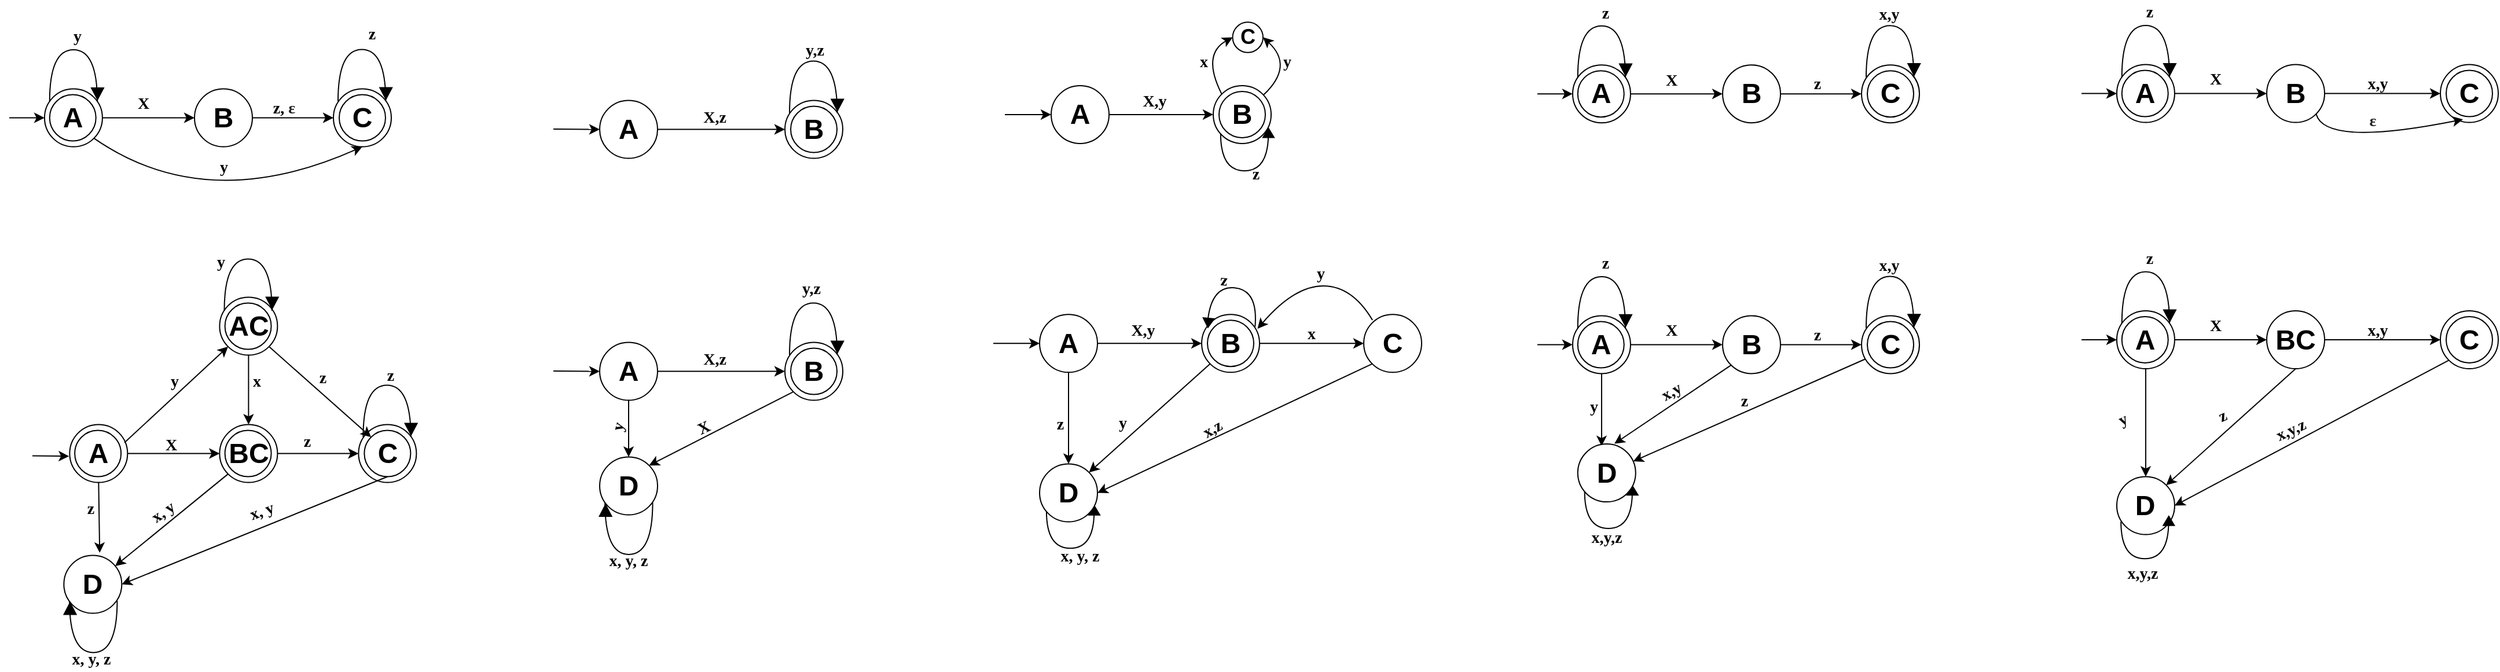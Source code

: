 <mxfile version="13.9.9" type="device"><diagram id="ivZX7LGN7Iicy6e3UNWl" name="Page-1"><mxGraphModel dx="599" dy="346" grid="1" gridSize="10" guides="1" tooltips="1" connect="1" arrows="1" fold="1" page="1" pageScale="1" pageWidth="850" pageHeight="1100" math="0" shadow="0"><root><mxCell id="0"/><mxCell id="1" parent="0"/><mxCell id="_kf5uYDxc7AoPbt75MSQ-35" value="&lt;span style=&quot;font-size: 24px&quot;&gt;&lt;b&gt;B&lt;/b&gt;&lt;/span&gt;" style="ellipse;whiteSpace=wrap;html=1;aspect=fixed;" vertex="1" parent="1"><mxGeometry x="710" y="269.75" width="50" height="50" as="geometry"/></mxCell><mxCell id="_kf5uYDxc7AoPbt75MSQ-36" value="" style="ellipse;whiteSpace=wrap;html=1;aspect=fixed;fillColor=none;" vertex="1" parent="1"><mxGeometry x="715" y="274.75" width="40" height="40" as="geometry"/></mxCell><mxCell id="_kf5uYDxc7AoPbt75MSQ-4" style="edgeStyle=orthogonalEdgeStyle;rounded=0;orthogonalLoop=1;jettySize=auto;html=1;exitX=1;exitY=0.5;exitDx=0;exitDy=0;entryX=0;entryY=0.5;entryDx=0;entryDy=0;" edge="1" parent="1" source="_kf5uYDxc7AoPbt75MSQ-1" target="_kf5uYDxc7AoPbt75MSQ-9"><mxGeometry relative="1" as="geometry"><mxPoint x="200" y="284.779" as="targetPoint"/></mxGeometry></mxCell><mxCell id="_kf5uYDxc7AoPbt75MSQ-1" value="&lt;font style=&quot;font-size: 24px&quot;&gt;&lt;b&gt;A&lt;/b&gt;&lt;/font&gt;" style="ellipse;whiteSpace=wrap;html=1;aspect=fixed;" vertex="1" parent="1"><mxGeometry x="70.47" y="259.75" width="50" height="50" as="geometry"/></mxCell><mxCell id="_kf5uYDxc7AoPbt75MSQ-10" style="edgeStyle=orthogonalEdgeStyle;rounded=0;orthogonalLoop=1;jettySize=auto;html=1;exitX=1;exitY=0.5;exitDx=0;exitDy=0;" edge="1" parent="1" source="_kf5uYDxc7AoPbt75MSQ-9" target="_kf5uYDxc7AoPbt75MSQ-11"><mxGeometry relative="1" as="geometry"><mxPoint x="340" y="284.75" as="targetPoint"/></mxGeometry></mxCell><mxCell id="_kf5uYDxc7AoPbt75MSQ-9" value="&lt;span style=&quot;font-size: 24px&quot;&gt;&lt;b&gt;B&lt;/b&gt;&lt;/span&gt;" style="ellipse;whiteSpace=wrap;html=1;aspect=fixed;" vertex="1" parent="1"><mxGeometry x="200" y="259.75" width="50" height="50" as="geometry"/></mxCell><mxCell id="_kf5uYDxc7AoPbt75MSQ-11" value="&lt;span style=&quot;font-size: 24px&quot;&gt;&lt;b&gt;C&lt;/b&gt;&lt;/span&gt;" style="ellipse;whiteSpace=wrap;html=1;aspect=fixed;" vertex="1" parent="1"><mxGeometry x="320" y="259.75" width="50" height="50" as="geometry"/></mxCell><mxCell id="_kf5uYDxc7AoPbt75MSQ-12" value="" style="ellipse;whiteSpace=wrap;html=1;aspect=fixed;fillColor=none;" vertex="1" parent="1"><mxGeometry x="325" y="264.75" width="40" height="40" as="geometry"/></mxCell><mxCell id="_kf5uYDxc7AoPbt75MSQ-13" value="" style="group" vertex="1" connectable="0" parent="1"><mxGeometry x="74.87" y="226" width="46.6" height="44.69" as="geometry"/></mxCell><mxCell id="_kf5uYDxc7AoPbt75MSQ-2" value="" style="shape=requiredInterface;html=1;verticalLabelPosition=bottom;rotation=-90;" vertex="1" parent="_kf5uYDxc7AoPbt75MSQ-13"><mxGeometry x="-1.75" y="1.75" width="44.69" height="41.19" as="geometry"/></mxCell><mxCell id="_kf5uYDxc7AoPbt75MSQ-8" value="" style="html=1;shadow=0;dashed=0;align=center;verticalAlign=middle;shape=mxgraph.arrows2.arrow;dy=0.97;dx=40;direction=south;notch=0;fillColor=#000000;" vertex="1" parent="_kf5uYDxc7AoPbt75MSQ-13"><mxGeometry x="36.13" y="32.94" width="10.47" height="10" as="geometry"/></mxCell><mxCell id="_kf5uYDxc7AoPbt75MSQ-14" value="" style="group" vertex="1" connectable="0" parent="1"><mxGeometry x="324" y="225.75" width="46.6" height="44.69" as="geometry"/></mxCell><mxCell id="_kf5uYDxc7AoPbt75MSQ-15" value="" style="shape=requiredInterface;html=1;verticalLabelPosition=bottom;rotation=-90;" vertex="1" parent="_kf5uYDxc7AoPbt75MSQ-14"><mxGeometry x="-1.75" y="1.75" width="44.69" height="41.19" as="geometry"/></mxCell><mxCell id="_kf5uYDxc7AoPbt75MSQ-16" value="" style="html=1;shadow=0;dashed=0;align=center;verticalAlign=middle;shape=mxgraph.arrows2.arrow;dy=0.97;dx=40;direction=south;notch=0;fillColor=#000000;" vertex="1" parent="_kf5uYDxc7AoPbt75MSQ-14"><mxGeometry x="36.13" y="32.94" width="10.47" height="10" as="geometry"/></mxCell><mxCell id="_kf5uYDxc7AoPbt75MSQ-21" value="&lt;font style=&quot;font-size: 14px;&quot;&gt;&lt;b style=&quot;font-size: 14px;&quot;&gt;X&lt;/b&gt;&lt;/font&gt;" style="text;html=1;strokeColor=none;fillColor=none;align=center;verticalAlign=middle;whiteSpace=wrap;rounded=0;fontFamily=Lucida Console;fontSize=14;" vertex="1" parent="1"><mxGeometry x="146.7" y="264.75" width="18" height="17" as="geometry"/></mxCell><mxCell id="_kf5uYDxc7AoPbt75MSQ-22" value="&lt;font style=&quot;font-size: 14px;&quot;&gt;&lt;b style=&quot;font-size: 14px;&quot;&gt;&lt;font style=&quot;font-size: 14px;&quot;&gt;z,&amp;nbsp;&lt;/font&gt;&lt;span style=&quot;color: rgb(32, 33, 36); text-align: left; background-color: rgb(255, 255, 255); font-size: 14px;&quot;&gt;ε&lt;/span&gt;&lt;/b&gt;&lt;/font&gt;" style="text;html=1;strokeColor=none;fillColor=none;align=center;verticalAlign=middle;whiteSpace=wrap;rounded=0;fontFamily=Lucida Console;fontSize=14;" vertex="1" parent="1"><mxGeometry x="250" y="265.08" width="55" height="24" as="geometry"/></mxCell><mxCell id="_kf5uYDxc7AoPbt75MSQ-24" value="" style="curved=1;endArrow=classic;html=1;exitX=1;exitY=1;exitDx=0;exitDy=0;entryX=0.5;entryY=1;entryDx=0;entryDy=0;" edge="1" parent="1" source="_kf5uYDxc7AoPbt75MSQ-1" target="_kf5uYDxc7AoPbt75MSQ-11"><mxGeometry width="50" height="50" relative="1" as="geometry"><mxPoint x="230" y="299.75" as="sourcePoint"/><mxPoint x="280" y="249.75" as="targetPoint"/><Array as="points"><mxPoint x="210" y="369.75"/></Array></mxGeometry></mxCell><mxCell id="_kf5uYDxc7AoPbt75MSQ-25" value="&lt;font style=&quot;font-size: 14px;&quot;&gt;&lt;span style=&quot;font-size: 14px;&quot;&gt;&lt;b style=&quot;font-size: 14px;&quot;&gt;y&lt;/b&gt;&lt;/span&gt;&lt;/font&gt;" style="text;html=1;strokeColor=none;fillColor=none;align=center;verticalAlign=middle;whiteSpace=wrap;rounded=0;fontFamily=Lucida Console;fontSize=14;" vertex="1" parent="1"><mxGeometry x="213" y="319.75" width="25" height="17" as="geometry"/></mxCell><mxCell id="_kf5uYDxc7AoPbt75MSQ-28" value="" style="ellipse;whiteSpace=wrap;html=1;aspect=fixed;fillColor=none;" vertex="1" parent="1"><mxGeometry x="74.87" y="264.75" width="40" height="40" as="geometry"/></mxCell><mxCell id="_kf5uYDxc7AoPbt75MSQ-29" value="&lt;font style=&quot;font-size: 14px;&quot;&gt;&lt;span style=&quot;font-size: 14px;&quot;&gt;&lt;b style=&quot;font-size: 14px;&quot;&gt;y&lt;/b&gt;&lt;/span&gt;&lt;/font&gt;" style="text;html=1;strokeColor=none;fillColor=none;align=center;verticalAlign=middle;whiteSpace=wrap;rounded=0;fontFamily=Lucida Console;fontSize=14;" vertex="1" parent="1"><mxGeometry x="86.87" y="206.75" width="24.13" height="17" as="geometry"/></mxCell><mxCell id="_kf5uYDxc7AoPbt75MSQ-30" value="&lt;font style=&quot;font-size: 14px;&quot;&gt;&lt;span style=&quot;font-size: 14px;&quot;&gt;&lt;b style=&quot;font-size: 14px;&quot;&gt;z&lt;/b&gt;&lt;/span&gt;&lt;/font&gt;" style="text;html=1;strokeColor=none;fillColor=none;align=center;verticalAlign=middle;whiteSpace=wrap;rounded=0;fontFamily=Lucida Console;fontSize=14;" vertex="1" parent="1"><mxGeometry x="345.7" y="200" width="15" height="26" as="geometry"/></mxCell><mxCell id="_kf5uYDxc7AoPbt75MSQ-32" value="&lt;font style=&quot;font-size: 24px&quot;&gt;&lt;b&gt;A&lt;/b&gt;&lt;/font&gt;" style="ellipse;whiteSpace=wrap;html=1;aspect=fixed;" vertex="1" parent="1"><mxGeometry x="550" y="269.75" width="50" height="50" as="geometry"/></mxCell><mxCell id="_kf5uYDxc7AoPbt75MSQ-33" style="edgeStyle=orthogonalEdgeStyle;rounded=0;orthogonalLoop=1;jettySize=auto;html=1;exitX=1;exitY=0.5;exitDx=0;exitDy=0;" edge="1" parent="1" source="_kf5uYDxc7AoPbt75MSQ-32" target="_kf5uYDxc7AoPbt75MSQ-35"><mxGeometry relative="1" as="geometry"><mxPoint x="730" y="294.75" as="targetPoint"/><mxPoint x="640.0" y="294.75" as="sourcePoint"/></mxGeometry></mxCell><mxCell id="_kf5uYDxc7AoPbt75MSQ-40" value="" style="group" vertex="1" connectable="0" parent="1"><mxGeometry x="714" y="235.75" width="46.6" height="44.69" as="geometry"/></mxCell><mxCell id="_kf5uYDxc7AoPbt75MSQ-41" value="" style="shape=requiredInterface;html=1;verticalLabelPosition=bottom;rotation=-90;" vertex="1" parent="_kf5uYDxc7AoPbt75MSQ-40"><mxGeometry x="-1.75" y="1.75" width="44.69" height="41.19" as="geometry"/></mxCell><mxCell id="_kf5uYDxc7AoPbt75MSQ-42" value="" style="html=1;shadow=0;dashed=0;align=center;verticalAlign=middle;shape=mxgraph.arrows2.arrow;dy=0.97;dx=40;direction=south;notch=0;fillColor=#000000;" vertex="1" parent="_kf5uYDxc7AoPbt75MSQ-40"><mxGeometry x="36.13" y="32.94" width="10.47" height="10" as="geometry"/></mxCell><mxCell id="_kf5uYDxc7AoPbt75MSQ-43" value="&lt;font style=&quot;font-size: 14px&quot;&gt;&lt;b style=&quot;font-size: 14px&quot;&gt;X,z&lt;/b&gt;&lt;/font&gt;" style="text;html=1;strokeColor=none;fillColor=none;align=center;verticalAlign=middle;whiteSpace=wrap;rounded=0;fontFamily=Lucida Console;fontSize=14;" vertex="1" parent="1"><mxGeometry x="630" y="275.63" width="39" height="18.25" as="geometry"/></mxCell><mxCell id="_kf5uYDxc7AoPbt75MSQ-48" value="&lt;font style=&quot;font-size: 14px&quot;&gt;&lt;span style=&quot;font-size: 14px&quot;&gt;&lt;b style=&quot;font-size: 14px&quot;&gt;y,z&lt;/b&gt;&lt;/span&gt;&lt;/font&gt;" style="text;html=1;strokeColor=none;fillColor=none;align=center;verticalAlign=middle;whiteSpace=wrap;rounded=0;fontFamily=Lucida Console;fontSize=14;" vertex="1" parent="1"><mxGeometry x="718" y="220" width="36" height="13.75" as="geometry"/></mxCell><mxCell id="_kf5uYDxc7AoPbt75MSQ-53" style="edgeStyle=orthogonalEdgeStyle;rounded=0;orthogonalLoop=1;jettySize=auto;html=1;exitX=1;exitY=0.5;exitDx=0;exitDy=0;entryX=0;entryY=0.5;entryDx=0;entryDy=0;" edge="1" parent="1" source="_kf5uYDxc7AoPbt75MSQ-54" target="_kf5uYDxc7AoPbt75MSQ-56"><mxGeometry relative="1" as="geometry"><mxPoint x="221.7" y="574.779" as="targetPoint"/></mxGeometry></mxCell><mxCell id="_kf5uYDxc7AoPbt75MSQ-54" value="&lt;font style=&quot;font-size: 24px&quot;&gt;&lt;b&gt;A&lt;/b&gt;&lt;/font&gt;" style="ellipse;whiteSpace=wrap;html=1;aspect=fixed;" vertex="1" parent="1"><mxGeometry x="92.17" y="549.75" width="50" height="50" as="geometry"/></mxCell><mxCell id="_kf5uYDxc7AoPbt75MSQ-55" style="edgeStyle=orthogonalEdgeStyle;rounded=0;orthogonalLoop=1;jettySize=auto;html=1;exitX=1;exitY=0.5;exitDx=0;exitDy=0;" edge="1" parent="1" source="_kf5uYDxc7AoPbt75MSQ-56" target="_kf5uYDxc7AoPbt75MSQ-57"><mxGeometry relative="1" as="geometry"><mxPoint x="361.7" y="574.75" as="targetPoint"/></mxGeometry></mxCell><mxCell id="_kf5uYDxc7AoPbt75MSQ-56" value="&lt;span style=&quot;font-size: 24px&quot;&gt;&lt;b&gt;BC&lt;/b&gt;&lt;/span&gt;" style="ellipse;whiteSpace=wrap;html=1;aspect=fixed;" vertex="1" parent="1"><mxGeometry x="221.7" y="549.75" width="50" height="50" as="geometry"/></mxCell><mxCell id="_kf5uYDxc7AoPbt75MSQ-57" value="&lt;span style=&quot;font-size: 24px&quot;&gt;&lt;span&gt;C&lt;/span&gt;&lt;/span&gt;" style="ellipse;whiteSpace=wrap;html=1;aspect=fixed;fontStyle=1" vertex="1" parent="1"><mxGeometry x="341.7" y="549.75" width="50" height="50" as="geometry"/></mxCell><mxCell id="_kf5uYDxc7AoPbt75MSQ-58" value="" style="ellipse;whiteSpace=wrap;html=1;aspect=fixed;fillColor=none;fontStyle=1" vertex="1" parent="1"><mxGeometry x="346.7" y="554.75" width="40" height="40" as="geometry"/></mxCell><mxCell id="_kf5uYDxc7AoPbt75MSQ-62" value="" style="group" vertex="1" connectable="0" parent="1"><mxGeometry x="345.7" y="515.75" width="46.6" height="44.69" as="geometry"/></mxCell><mxCell id="_kf5uYDxc7AoPbt75MSQ-63" value="" style="shape=requiredInterface;html=1;verticalLabelPosition=bottom;rotation=-90;" vertex="1" parent="_kf5uYDxc7AoPbt75MSQ-62"><mxGeometry x="-1.75" y="1.75" width="44.69" height="41.19" as="geometry"/></mxCell><mxCell id="_kf5uYDxc7AoPbt75MSQ-64" value="" style="html=1;shadow=0;dashed=0;align=center;verticalAlign=middle;shape=mxgraph.arrows2.arrow;dy=0.97;dx=40;direction=south;notch=0;fillColor=#000000;fontStyle=1" vertex="1" parent="_kf5uYDxc7AoPbt75MSQ-62"><mxGeometry x="36.13" y="32.94" width="10.47" height="10" as="geometry"/></mxCell><mxCell id="_kf5uYDxc7AoPbt75MSQ-65" value="&lt;font style=&quot;font-size: 14px;&quot;&gt;&lt;b style=&quot;font-size: 14px;&quot;&gt;X&lt;/b&gt;&lt;/font&gt;" style="text;html=1;strokeColor=none;fillColor=none;align=center;verticalAlign=middle;whiteSpace=wrap;rounded=0;fontFamily=Lucida Console;fontSize=14;" vertex="1" parent="1"><mxGeometry x="164.7" y="557.75" width="29.6" height="20" as="geometry"/></mxCell><mxCell id="_kf5uYDxc7AoPbt75MSQ-66" value="&lt;font style=&quot;font-size: 14px&quot;&gt;&lt;b style=&quot;font-size: 14px&quot;&gt;&lt;font style=&quot;font-size: 14px&quot;&gt;z&lt;/font&gt;&lt;/b&gt;&lt;/font&gt;" style="text;html=1;strokeColor=none;fillColor=none;align=center;verticalAlign=middle;whiteSpace=wrap;rounded=0;fontFamily=Lucida Console;fontSize=14;" vertex="1" parent="1"><mxGeometry x="287.7" y="556.75" width="19.3" height="17" as="geometry"/></mxCell><mxCell id="_kf5uYDxc7AoPbt75MSQ-68" value="" style="ellipse;whiteSpace=wrap;html=1;aspect=fixed;fillColor=none;" vertex="1" parent="1"><mxGeometry x="96.57" y="554.75" width="40" height="40" as="geometry"/></mxCell><mxCell id="_kf5uYDxc7AoPbt75MSQ-69" value="&lt;font style=&quot;font-size: 14px;&quot;&gt;&lt;span style=&quot;font-size: 14px;&quot;&gt;&lt;b style=&quot;font-size: 14px;&quot;&gt;y&lt;/b&gt;&lt;/span&gt;&lt;/font&gt;" style="text;html=1;strokeColor=none;fillColor=none;align=center;verticalAlign=middle;whiteSpace=wrap;rounded=0;fontFamily=Lucida Console;fontSize=14;" vertex="1" parent="1"><mxGeometry x="209.57" y="399.75" width="25.73" height="20" as="geometry"/></mxCell><mxCell id="_kf5uYDxc7AoPbt75MSQ-70" value="&lt;font style=&quot;font-size: 14px;&quot;&gt;&lt;span style=&quot;font-size: 14px;&quot;&gt;&lt;b style=&quot;font-size: 14px;&quot;&gt;z&lt;/b&gt;&lt;/span&gt;&lt;/font&gt;" style="text;html=1;strokeColor=none;fillColor=none;align=center;verticalAlign=middle;whiteSpace=wrap;rounded=0;fontFamily=Lucida Console;fontSize=14;" vertex="1" parent="1"><mxGeometry x="356.3" y="502.75" width="26.6" height="10" as="geometry"/></mxCell><mxCell id="_kf5uYDxc7AoPbt75MSQ-72" style="edgeStyle=orthogonalEdgeStyle;rounded=0;orthogonalLoop=1;jettySize=auto;html=1;exitX=0.5;exitY=1;exitDx=0;exitDy=0;" edge="1" parent="1" source="_kf5uYDxc7AoPbt75MSQ-71" target="_kf5uYDxc7AoPbt75MSQ-56"><mxGeometry relative="1" as="geometry"/></mxCell><mxCell id="_kf5uYDxc7AoPbt75MSQ-71" value="&lt;span style=&quot;font-size: 24px&quot;&gt;&lt;b&gt;AC&lt;/b&gt;&lt;/span&gt;" style="ellipse;whiteSpace=wrap;html=1;aspect=fixed;" vertex="1" parent="1"><mxGeometry x="221.7" y="439.75" width="50" height="50" as="geometry"/></mxCell><mxCell id="_kf5uYDxc7AoPbt75MSQ-77" value="" style="endArrow=classic;html=1;entryX=0;entryY=0;entryDx=0;entryDy=0;exitX=1;exitY=1;exitDx=0;exitDy=0;" edge="1" parent="1" source="_kf5uYDxc7AoPbt75MSQ-71" target="_kf5uYDxc7AoPbt75MSQ-58"><mxGeometry width="50" height="50" relative="1" as="geometry"><mxPoint x="312.3" y="472.75" as="sourcePoint"/><mxPoint x="317.3" y="452.75" as="targetPoint"/></mxGeometry></mxCell><mxCell id="_kf5uYDxc7AoPbt75MSQ-78" value="&lt;font style=&quot;font-size: 14px;&quot;&gt;&lt;span style=&quot;font-size: 14px;&quot;&gt;&lt;b style=&quot;font-size: 14px;&quot;&gt;z&lt;/b&gt;&lt;/span&gt;&lt;/font&gt;" style="text;html=1;strokeColor=none;fillColor=none;align=center;verticalAlign=middle;whiteSpace=wrap;rounded=0;fontFamily=Lucida Console;fontSize=14;" vertex="1" parent="1"><mxGeometry x="296.3" y="503.75" width="30" height="13" as="geometry"/></mxCell><mxCell id="_kf5uYDxc7AoPbt75MSQ-79" value="&lt;font style=&quot;font-size: 14px;&quot;&gt;&lt;span style=&quot;font-size: 14px;&quot;&gt;&lt;b style=&quot;font-size: 14px;&quot;&gt;x&lt;/b&gt;&lt;/span&gt;&lt;/font&gt;" style="text;html=1;strokeColor=none;fillColor=none;align=center;verticalAlign=middle;whiteSpace=wrap;rounded=0;fontFamily=Lucida Console;fontSize=14;" vertex="1" parent="1"><mxGeometry x="236.3" y="503.75" width="36" height="19" as="geometry"/></mxCell><mxCell id="_kf5uYDxc7AoPbt75MSQ-81" value="" style="endArrow=classic;html=1;exitX=0.947;exitY=0.312;exitDx=0;exitDy=0;exitPerimeter=0;entryX=0;entryY=1;entryDx=0;entryDy=0;" edge="1" parent="1" source="_kf5uYDxc7AoPbt75MSQ-54" target="_kf5uYDxc7AoPbt75MSQ-71"><mxGeometry width="50" height="50" relative="1" as="geometry"><mxPoint x="172.3" y="532.75" as="sourcePoint"/><mxPoint x="222.3" y="482.75" as="targetPoint"/></mxGeometry></mxCell><mxCell id="_kf5uYDxc7AoPbt75MSQ-83" value="&lt;font style=&quot;font-size: 14px;&quot;&gt;&lt;span style=&quot;font-size: 14px;&quot;&gt;&lt;b style=&quot;font-size: 14px;&quot;&gt;y&lt;/b&gt;&lt;/span&gt;&lt;/font&gt;" style="text;html=1;strokeColor=none;fillColor=none;align=center;verticalAlign=middle;whiteSpace=wrap;rounded=0;fontFamily=Lucida Console;fontSize=14;" vertex="1" parent="1"><mxGeometry x="168.7" y="506.75" width="27.6" height="13.25" as="geometry"/></mxCell><mxCell id="_kf5uYDxc7AoPbt75MSQ-84" value="&lt;span style=&quot;font-size: 24px&quot;&gt;&lt;b&gt;D&lt;/b&gt;&lt;/span&gt;" style="ellipse;whiteSpace=wrap;html=1;aspect=fixed;" vertex="1" parent="1"><mxGeometry x="87.17" y="662.75" width="50" height="50" as="geometry"/></mxCell><mxCell id="_kf5uYDxc7AoPbt75MSQ-85" value="" style="endArrow=classic;html=1;exitX=0.5;exitY=1;exitDx=0;exitDy=0;entryX=0.619;entryY=-0.044;entryDx=0;entryDy=0;entryPerimeter=0;" edge="1" parent="1" source="_kf5uYDxc7AoPbt75MSQ-54" target="_kf5uYDxc7AoPbt75MSQ-84"><mxGeometry width="50" height="50" relative="1" as="geometry"><mxPoint x="22.3" y="642.75" as="sourcePoint"/><mxPoint x="132.3" y="652.75" as="targetPoint"/></mxGeometry></mxCell><mxCell id="_kf5uYDxc7AoPbt75MSQ-86" value="" style="endArrow=classic;html=1;entryX=1;entryY=0.5;entryDx=0;entryDy=0;exitX=0.5;exitY=1;exitDx=0;exitDy=0;" edge="1" parent="1" source="_kf5uYDxc7AoPbt75MSQ-58" target="_kf5uYDxc7AoPbt75MSQ-84"><mxGeometry width="50" height="50" relative="1" as="geometry"><mxPoint x="272.3" y="732.75" as="sourcePoint"/><mxPoint x="322.3" y="682.75" as="targetPoint"/></mxGeometry></mxCell><mxCell id="_kf5uYDxc7AoPbt75MSQ-87" value="" style="endArrow=classic;html=1;exitX=0;exitY=1;exitDx=0;exitDy=0;" edge="1" parent="1" source="_kf5uYDxc7AoPbt75MSQ-56" target="_kf5uYDxc7AoPbt75MSQ-84"><mxGeometry width="50" height="50" relative="1" as="geometry"><mxPoint x="376.7" y="604.75" as="sourcePoint"/><mxPoint x="147.17" y="697.75" as="targetPoint"/></mxGeometry></mxCell><mxCell id="_kf5uYDxc7AoPbt75MSQ-88" value="" style="group;rotation=-180;" vertex="1" connectable="0" parent="1"><mxGeometry x="87.3" y="701.75" width="46.6" height="44.69" as="geometry"/></mxCell><mxCell id="_kf5uYDxc7AoPbt75MSQ-89" value="" style="shape=requiredInterface;html=1;verticalLabelPosition=bottom;rotation=-270;" vertex="1" parent="_kf5uYDxc7AoPbt75MSQ-88"><mxGeometry x="3" y="2" width="44.69" height="41.19" as="geometry"/></mxCell><mxCell id="_kf5uYDxc7AoPbt75MSQ-90" value="" style="html=1;shadow=0;dashed=0;align=center;verticalAlign=middle;shape=mxgraph.arrows2.arrow;dy=0.97;dx=40;direction=south;notch=0;fillColor=#000000;rotation=-180;" vertex="1" parent="_kf5uYDxc7AoPbt75MSQ-88"><mxGeometry y="2" width="10.47" height="10" as="geometry"/></mxCell><mxCell id="_kf5uYDxc7AoPbt75MSQ-91" value="&lt;font style=&quot;font-size: 14px;&quot;&gt;&lt;span style=&quot;font-size: 14px;&quot;&gt;&lt;b style=&quot;font-size: 14px;&quot;&gt;x, y, z&lt;/b&gt;&lt;/span&gt;&lt;/font&gt;" style="text;html=1;strokeColor=none;fillColor=none;align=center;verticalAlign=middle;whiteSpace=wrap;rounded=0;fontFamily=Lucida Console;fontSize=14;" vertex="1" parent="1"><mxGeometry x="70.47" y="746.75" width="81.83" height="13" as="geometry"/></mxCell><mxCell id="_kf5uYDxc7AoPbt75MSQ-92" value="&lt;b&gt;x, y&lt;/b&gt;" style="text;html=1;strokeColor=none;fillColor=none;align=center;verticalAlign=middle;whiteSpace=wrap;rounded=0;fontFamily=Lucida Console;fontSize=14;rotation=-20;" vertex="1" parent="1"><mxGeometry x="235.3" y="616.75" width="46.6" height="17" as="geometry"/></mxCell><mxCell id="_kf5uYDxc7AoPbt75MSQ-93" value="&lt;font style=&quot;font-size: 14px&quot;&gt;&lt;span style=&quot;font-size: 14px&quot;&gt;&lt;b style=&quot;font-size: 14px&quot;&gt;z&lt;/b&gt;&lt;/span&gt;&lt;/font&gt;" style="text;html=1;strokeColor=none;fillColor=none;align=center;verticalAlign=middle;whiteSpace=wrap;rounded=0;fontFamily=Lucida Console;fontSize=14;" vertex="1" parent="1"><mxGeometry x="101.17" y="611.75" width="19" height="23" as="geometry"/></mxCell><mxCell id="_kf5uYDxc7AoPbt75MSQ-95" value="" style="ellipse;whiteSpace=wrap;html=1;aspect=fixed;fillColor=none;" vertex="1" parent="1"><mxGeometry x="226.3" y="554.75" width="40" height="40" as="geometry"/></mxCell><mxCell id="_kf5uYDxc7AoPbt75MSQ-96" value="" style="ellipse;whiteSpace=wrap;html=1;aspect=fixed;fillColor=none;" vertex="1" parent="1"><mxGeometry x="226.3" y="444.75" width="40" height="40" as="geometry"/></mxCell><mxCell id="_kf5uYDxc7AoPbt75MSQ-59" value="" style="group" vertex="1" connectable="0" parent="1"><mxGeometry x="225.75" y="406.75" width="46.6" height="44.69" as="geometry"/></mxCell><mxCell id="_kf5uYDxc7AoPbt75MSQ-60" value="" style="shape=requiredInterface;html=1;verticalLabelPosition=bottom;rotation=-90;" vertex="1" parent="_kf5uYDxc7AoPbt75MSQ-59"><mxGeometry x="-1.75" y="1.75" width="44.69" height="41.19" as="geometry"/></mxCell><mxCell id="_kf5uYDxc7AoPbt75MSQ-61" value="" style="html=1;shadow=0;dashed=0;align=center;verticalAlign=middle;shape=mxgraph.arrows2.arrow;dy=0.97;dx=40;direction=south;notch=0;fillColor=#000000;" vertex="1" parent="_kf5uYDxc7AoPbt75MSQ-59"><mxGeometry x="36.13" y="32.94" width="10.47" height="10" as="geometry"/></mxCell><mxCell id="_kf5uYDxc7AoPbt75MSQ-97" value="" style="endArrow=classic;html=1;fontFamily=Lucida Console;fontSize=14;entryX=-0.01;entryY=0.547;entryDx=0;entryDy=0;entryPerimeter=0;" edge="1" parent="1" target="_kf5uYDxc7AoPbt75MSQ-54"><mxGeometry width="50" height="50" relative="1" as="geometry"><mxPoint x="60" y="576.75" as="sourcePoint"/><mxPoint x="70.47" y="557.75" as="targetPoint"/></mxGeometry></mxCell><mxCell id="_kf5uYDxc7AoPbt75MSQ-98" value="&lt;b&gt;x, y&lt;/b&gt;" style="text;html=1;strokeColor=none;fillColor=none;align=center;verticalAlign=middle;whiteSpace=wrap;rounded=0;fontFamily=Lucida Console;fontSize=14;rotation=-35;" vertex="1" parent="1"><mxGeometry x="149.7" y="617.75" width="46.6" height="17" as="geometry"/></mxCell><mxCell id="_kf5uYDxc7AoPbt75MSQ-99" value="" style="endArrow=classic;html=1;fontFamily=Lucida Console;fontSize=14;entryX=0;entryY=0.5;entryDx=0;entryDy=0;" edge="1" parent="1" target="_kf5uYDxc7AoPbt75MSQ-1"><mxGeometry width="50" height="50" relative="1" as="geometry"><mxPoint x="40" y="284.75" as="sourcePoint"/><mxPoint x="51.67" y="284.76" as="targetPoint"/></mxGeometry></mxCell><mxCell id="_kf5uYDxc7AoPbt75MSQ-101" value="" style="endArrow=classic;html=1;fontFamily=Lucida Console;fontSize=14;entryX=0;entryY=0.5;entryDx=0;entryDy=0;" edge="1" parent="1" target="_kf5uYDxc7AoPbt75MSQ-32"><mxGeometry width="50" height="50" relative="1" as="geometry"><mxPoint x="510" y="294.55" as="sourcePoint"/><mxPoint x="540.47" y="294.55" as="targetPoint"/></mxGeometry></mxCell><mxCell id="_kf5uYDxc7AoPbt75MSQ-102" value="&lt;span style=&quot;font-size: 24px&quot;&gt;&lt;b&gt;B&lt;/b&gt;&lt;/span&gt;" style="ellipse;whiteSpace=wrap;html=1;aspect=fixed;" vertex="1" parent="1"><mxGeometry x="710" y="478.75" width="50" height="50" as="geometry"/></mxCell><mxCell id="_kf5uYDxc7AoPbt75MSQ-103" value="" style="ellipse;whiteSpace=wrap;html=1;aspect=fixed;fillColor=none;" vertex="1" parent="1"><mxGeometry x="715" y="483.75" width="40" height="40" as="geometry"/></mxCell><mxCell id="_kf5uYDxc7AoPbt75MSQ-112" style="edgeStyle=orthogonalEdgeStyle;rounded=0;orthogonalLoop=1;jettySize=auto;html=1;exitX=0.5;exitY=1;exitDx=0;exitDy=0;entryX=0.5;entryY=0;entryDx=0;entryDy=0;fontFamily=Lucida Console;fontSize=14;" edge="1" parent="1" source="_kf5uYDxc7AoPbt75MSQ-104" target="_kf5uYDxc7AoPbt75MSQ-111"><mxGeometry relative="1" as="geometry"/></mxCell><mxCell id="_kf5uYDxc7AoPbt75MSQ-104" value="&lt;font style=&quot;font-size: 24px&quot;&gt;&lt;b&gt;A&lt;/b&gt;&lt;/font&gt;" style="ellipse;whiteSpace=wrap;html=1;aspect=fixed;" vertex="1" parent="1"><mxGeometry x="550" y="478.75" width="50" height="50" as="geometry"/></mxCell><mxCell id="_kf5uYDxc7AoPbt75MSQ-105" style="edgeStyle=orthogonalEdgeStyle;rounded=0;orthogonalLoop=1;jettySize=auto;html=1;exitX=1;exitY=0.5;exitDx=0;exitDy=0;" edge="1" parent="1" source="_kf5uYDxc7AoPbt75MSQ-104" target="_kf5uYDxc7AoPbt75MSQ-102"><mxGeometry relative="1" as="geometry"><mxPoint x="730" y="503.75" as="targetPoint"/><mxPoint x="640.0" y="503.75" as="sourcePoint"/></mxGeometry></mxCell><mxCell id="_kf5uYDxc7AoPbt75MSQ-106" value="" style="group" vertex="1" connectable="0" parent="1"><mxGeometry x="714" y="444.75" width="46.6" height="44.69" as="geometry"/></mxCell><mxCell id="_kf5uYDxc7AoPbt75MSQ-107" value="" style="shape=requiredInterface;html=1;verticalLabelPosition=bottom;rotation=-90;" vertex="1" parent="_kf5uYDxc7AoPbt75MSQ-106"><mxGeometry x="-1.75" y="1.75" width="44.69" height="41.19" as="geometry"/></mxCell><mxCell id="_kf5uYDxc7AoPbt75MSQ-108" value="" style="html=1;shadow=0;dashed=0;align=center;verticalAlign=middle;shape=mxgraph.arrows2.arrow;dy=0.97;dx=40;direction=south;notch=0;fillColor=#000000;" vertex="1" parent="_kf5uYDxc7AoPbt75MSQ-106"><mxGeometry x="36.13" y="32.94" width="10.47" height="10" as="geometry"/></mxCell><mxCell id="_kf5uYDxc7AoPbt75MSQ-109" value="&lt;font style=&quot;font-size: 14px&quot;&gt;&lt;b style=&quot;font-size: 14px&quot;&gt;X,z&lt;/b&gt;&lt;/font&gt;" style="text;html=1;strokeColor=none;fillColor=none;align=center;verticalAlign=middle;whiteSpace=wrap;rounded=0;fontFamily=Lucida Console;fontSize=14;" vertex="1" parent="1"><mxGeometry x="630" y="484.63" width="39" height="18.25" as="geometry"/></mxCell><mxCell id="_kf5uYDxc7AoPbt75MSQ-110" value="" style="endArrow=classic;html=1;fontFamily=Lucida Console;fontSize=14;entryX=0;entryY=0.5;entryDx=0;entryDy=0;" edge="1" parent="1" target="_kf5uYDxc7AoPbt75MSQ-104"><mxGeometry width="50" height="50" relative="1" as="geometry"><mxPoint x="510" y="503.55" as="sourcePoint"/><mxPoint x="540.47" y="503.55" as="targetPoint"/></mxGeometry></mxCell><mxCell id="_kf5uYDxc7AoPbt75MSQ-111" value="&lt;font style=&quot;font-size: 24px&quot;&gt;&lt;b&gt;D&lt;/b&gt;&lt;/font&gt;" style="ellipse;whiteSpace=wrap;html=1;aspect=fixed;" vertex="1" parent="1"><mxGeometry x="550" y="577.75" width="50" height="50" as="geometry"/></mxCell><mxCell id="_kf5uYDxc7AoPbt75MSQ-113" value="" style="endArrow=classic;html=1;fontFamily=Lucida Console;fontSize=14;exitX=0;exitY=1;exitDx=0;exitDy=0;entryX=1;entryY=0;entryDx=0;entryDy=0;" edge="1" parent="1" source="_kf5uYDxc7AoPbt75MSQ-102" target="_kf5uYDxc7AoPbt75MSQ-111"><mxGeometry width="50" height="50" relative="1" as="geometry"><mxPoint x="660" y="650" as="sourcePoint"/><mxPoint x="680" y="580" as="targetPoint"/></mxGeometry></mxCell><mxCell id="_kf5uYDxc7AoPbt75MSQ-114" value="&lt;font style=&quot;font-size: 14px&quot;&gt;&lt;b style=&quot;font-size: 14px&quot;&gt;X&lt;/b&gt;&lt;/font&gt;" style="text;html=1;strokeColor=none;fillColor=none;align=center;verticalAlign=middle;whiteSpace=wrap;rounded=0;fontFamily=Lucida Console;fontSize=14;rotation=-25;" vertex="1" parent="1"><mxGeometry x="630" y="547.25" width="20" height="10.5" as="geometry"/></mxCell><mxCell id="_kf5uYDxc7AoPbt75MSQ-115" value="&lt;b&gt;y&lt;/b&gt;" style="text;html=1;strokeColor=none;fillColor=none;align=center;verticalAlign=middle;whiteSpace=wrap;rounded=0;fontFamily=Lucida Console;fontSize=14;rotation=-75;" vertex="1" parent="1"><mxGeometry x="556" y="546.25" width="20" height="10.5" as="geometry"/></mxCell><mxCell id="_kf5uYDxc7AoPbt75MSQ-116" value="" style="group;rotation=-180;" vertex="1" connectable="0" parent="1"><mxGeometry x="549.83" y="617" width="46.6" height="44.69" as="geometry"/></mxCell><mxCell id="_kf5uYDxc7AoPbt75MSQ-117" value="" style="shape=requiredInterface;html=1;verticalLabelPosition=bottom;rotation=-270;" vertex="1" parent="_kf5uYDxc7AoPbt75MSQ-116"><mxGeometry x="3" y="2" width="44.69" height="41.19" as="geometry"/></mxCell><mxCell id="_kf5uYDxc7AoPbt75MSQ-118" value="" style="html=1;shadow=0;dashed=0;align=center;verticalAlign=middle;shape=mxgraph.arrows2.arrow;dy=0.97;dx=40;direction=south;notch=0;fillColor=#000000;rotation=-180;" vertex="1" parent="_kf5uYDxc7AoPbt75MSQ-116"><mxGeometry y="2" width="10.47" height="10" as="geometry"/></mxCell><mxCell id="_kf5uYDxc7AoPbt75MSQ-119" value="&lt;font style=&quot;font-size: 14px;&quot;&gt;&lt;span style=&quot;font-size: 14px;&quot;&gt;&lt;b style=&quot;font-size: 14px;&quot;&gt;x, y, z&lt;/b&gt;&lt;/span&gt;&lt;/font&gt;" style="text;html=1;strokeColor=none;fillColor=none;align=center;verticalAlign=middle;whiteSpace=wrap;rounded=0;fontFamily=Lucida Console;fontSize=14;" vertex="1" parent="1"><mxGeometry x="534" y="661" width="81.83" height="13" as="geometry"/></mxCell><mxCell id="_kf5uYDxc7AoPbt75MSQ-120" value="&lt;font style=&quot;font-size: 14px&quot;&gt;&lt;span style=&quot;font-size: 14px&quot;&gt;&lt;b style=&quot;font-size: 14px&quot;&gt;y,z&lt;/b&gt;&lt;/span&gt;&lt;/font&gt;" style="text;html=1;strokeColor=none;fillColor=none;align=center;verticalAlign=middle;whiteSpace=wrap;rounded=0;fontFamily=Lucida Console;fontSize=14;" vertex="1" parent="1"><mxGeometry x="715" y="426" width="36" height="13.75" as="geometry"/></mxCell><mxCell id="_kf5uYDxc7AoPbt75MSQ-121" value="&lt;span style=&quot;font-size: 24px&quot;&gt;&lt;b&gt;B&lt;/b&gt;&lt;/span&gt;" style="ellipse;whiteSpace=wrap;html=1;aspect=fixed;" vertex="1" parent="1"><mxGeometry x="1080" y="256.97" width="50" height="50" as="geometry"/></mxCell><mxCell id="_kf5uYDxc7AoPbt75MSQ-122" value="" style="ellipse;whiteSpace=wrap;html=1;aspect=fixed;fillColor=none;" vertex="1" parent="1"><mxGeometry x="1085" y="261.97" width="40" height="40" as="geometry"/></mxCell><mxCell id="_kf5uYDxc7AoPbt75MSQ-123" value="&lt;font style=&quot;font-size: 24px&quot;&gt;&lt;b&gt;A&lt;/b&gt;&lt;/font&gt;" style="ellipse;whiteSpace=wrap;html=1;aspect=fixed;" vertex="1" parent="1"><mxGeometry x="940" y="256.97" width="50" height="50" as="geometry"/></mxCell><mxCell id="_kf5uYDxc7AoPbt75MSQ-124" style="edgeStyle=orthogonalEdgeStyle;rounded=0;orthogonalLoop=1;jettySize=auto;html=1;exitX=1;exitY=0.5;exitDx=0;exitDy=0;" edge="1" parent="1" source="_kf5uYDxc7AoPbt75MSQ-123" target="_kf5uYDxc7AoPbt75MSQ-121"><mxGeometry relative="1" as="geometry"><mxPoint x="1100" y="281.97" as="targetPoint"/><mxPoint x="1010.0" y="281.97" as="sourcePoint"/></mxGeometry></mxCell><mxCell id="_kf5uYDxc7AoPbt75MSQ-128" value="&lt;font style=&quot;font-size: 14px&quot;&gt;&lt;b style=&quot;font-size: 14px&quot;&gt;X,y&lt;/b&gt;&lt;/font&gt;" style="text;html=1;strokeColor=none;fillColor=none;align=center;verticalAlign=middle;whiteSpace=wrap;rounded=0;fontFamily=Lucida Console;fontSize=14;" vertex="1" parent="1"><mxGeometry x="1010" y="261.97" width="39" height="18.25" as="geometry"/></mxCell><mxCell id="_kf5uYDxc7AoPbt75MSQ-130" value="" style="endArrow=classic;html=1;fontFamily=Lucida Console;fontSize=14;entryX=0;entryY=0.5;entryDx=0;entryDy=0;" edge="1" parent="1" target="_kf5uYDxc7AoPbt75MSQ-123"><mxGeometry width="50" height="50" relative="1" as="geometry"><mxPoint x="900" y="282" as="sourcePoint"/><mxPoint x="910.47" y="281.77" as="targetPoint"/></mxGeometry></mxCell><mxCell id="_kf5uYDxc7AoPbt75MSQ-126" value="" style="shape=requiredInterface;html=1;verticalLabelPosition=bottom;rotation=-270;" vertex="1" parent="1"><mxGeometry x="1091" y="293.97" width="32" height="41.19" as="geometry"/></mxCell><mxCell id="_kf5uYDxc7AoPbt75MSQ-127" value="" style="html=1;shadow=0;dashed=0;align=center;verticalAlign=middle;shape=mxgraph.arrows2.arrow;dy=0.97;dx=40;direction=south;notch=0;fillColor=#000000;rotation=-180;" vertex="1" parent="1"><mxGeometry x="1123" y="293.88" width="9.47" height="7.85" as="geometry"/></mxCell><mxCell id="_kf5uYDxc7AoPbt75MSQ-132" value="&lt;font size=&quot;1&quot;&gt;&lt;b style=&quot;font-size: 18px&quot;&gt;C&lt;/b&gt;&lt;/font&gt;" style="ellipse;whiteSpace=wrap;html=1;aspect=fixed;" vertex="1" parent="1"><mxGeometry x="1096.75" y="202.13" width="26.25" height="26.25" as="geometry"/></mxCell><mxCell id="_kf5uYDxc7AoPbt75MSQ-135" value="" style="curved=1;endArrow=classic;html=1;fontFamily=Lucida Console;fontSize=14;entryX=1;entryY=0.5;entryDx=0;entryDy=0;" edge="1" parent="1" source="_kf5uYDxc7AoPbt75MSQ-121" target="_kf5uYDxc7AoPbt75MSQ-132"><mxGeometry width="50" height="50" relative="1" as="geometry"><mxPoint x="1150" y="290" as="sourcePoint"/><mxPoint x="1200" y="240" as="targetPoint"/><Array as="points"><mxPoint x="1150" y="240"/></Array></mxGeometry></mxCell><mxCell id="_kf5uYDxc7AoPbt75MSQ-136" value="" style="curved=1;endArrow=classic;html=1;fontFamily=Lucida Console;fontSize=14;exitX=0;exitY=0;exitDx=0;exitDy=0;entryX=0;entryY=0.5;entryDx=0;entryDy=0;" edge="1" parent="1" source="_kf5uYDxc7AoPbt75MSQ-121" target="_kf5uYDxc7AoPbt75MSQ-132"><mxGeometry width="50" height="50" relative="1" as="geometry"><mxPoint x="1040" y="270" as="sourcePoint"/><mxPoint x="1090" y="220" as="targetPoint"/><Array as="points"><mxPoint x="1070" y="230"/></Array></mxGeometry></mxCell><mxCell id="_kf5uYDxc7AoPbt75MSQ-137" value="&lt;font style=&quot;font-size: 14px&quot;&gt;&lt;span style=&quot;font-size: 14px&quot;&gt;&lt;b style=&quot;font-size: 14px&quot;&gt;x&lt;/b&gt;&lt;/span&gt;&lt;/font&gt;" style="text;html=1;strokeColor=none;fillColor=none;align=center;verticalAlign=middle;whiteSpace=wrap;rounded=0;fontFamily=Lucida Console;fontSize=14;" vertex="1" parent="1"><mxGeometry x="1064" y="233.75" width="16" height="6.25" as="geometry"/></mxCell><mxCell id="_kf5uYDxc7AoPbt75MSQ-138" value="&lt;font style=&quot;font-size: 14px&quot;&gt;&lt;span style=&quot;font-size: 14px&quot;&gt;&lt;b style=&quot;font-size: 14px&quot;&gt;y&lt;/b&gt;&lt;/span&gt;&lt;/font&gt;" style="text;html=1;strokeColor=none;fillColor=none;align=center;verticalAlign=middle;whiteSpace=wrap;rounded=0;fontFamily=Lucida Console;fontSize=14;" vertex="1" parent="1"><mxGeometry x="1136" y="233.75" width="16" height="6.25" as="geometry"/></mxCell><mxCell id="_kf5uYDxc7AoPbt75MSQ-140" value="&lt;font style=&quot;font-size: 14px&quot;&gt;&lt;span style=&quot;font-size: 14px&quot;&gt;&lt;b style=&quot;font-size: 14px&quot;&gt;z&lt;/b&gt;&lt;/span&gt;&lt;/font&gt;" style="text;html=1;strokeColor=none;fillColor=none;align=center;verticalAlign=middle;whiteSpace=wrap;rounded=0;fontFamily=Lucida Console;fontSize=14;" vertex="1" parent="1"><mxGeometry x="1109" y="330.5" width="16" height="6.25" as="geometry"/></mxCell><mxCell id="_kf5uYDxc7AoPbt75MSQ-157" style="edgeStyle=orthogonalEdgeStyle;rounded=0;orthogonalLoop=1;jettySize=auto;html=1;exitX=1;exitY=0.5;exitDx=0;exitDy=0;entryX=0;entryY=0.5;entryDx=0;entryDy=0;fontFamily=Lucida Console;fontSize=14;" edge="1" parent="1" source="_kf5uYDxc7AoPbt75MSQ-142" target="_kf5uYDxc7AoPbt75MSQ-156"><mxGeometry relative="1" as="geometry"/></mxCell><mxCell id="_kf5uYDxc7AoPbt75MSQ-142" value="&lt;span style=&quot;font-size: 24px&quot;&gt;&lt;b&gt;B&lt;/b&gt;&lt;/span&gt;" style="ellipse;whiteSpace=wrap;html=1;aspect=fixed;" vertex="1" parent="1"><mxGeometry x="1070" y="454.62" width="50" height="50" as="geometry"/></mxCell><mxCell id="_kf5uYDxc7AoPbt75MSQ-143" value="" style="ellipse;whiteSpace=wrap;html=1;aspect=fixed;fillColor=none;" vertex="1" parent="1"><mxGeometry x="1075" y="459.62" width="40" height="40" as="geometry"/></mxCell><mxCell id="_kf5uYDxc7AoPbt75MSQ-282" style="edgeStyle=orthogonalEdgeStyle;rounded=0;orthogonalLoop=1;jettySize=auto;html=1;exitX=0.5;exitY=1;exitDx=0;exitDy=0;entryX=0.5;entryY=0;entryDx=0;entryDy=0;fontFamily=Lucida Console;fontSize=14;" edge="1" parent="1" source="_kf5uYDxc7AoPbt75MSQ-144" target="_kf5uYDxc7AoPbt75MSQ-160"><mxGeometry relative="1" as="geometry"/></mxCell><mxCell id="_kf5uYDxc7AoPbt75MSQ-144" value="&lt;font style=&quot;font-size: 24px&quot;&gt;&lt;b&gt;A&lt;/b&gt;&lt;/font&gt;" style="ellipse;whiteSpace=wrap;html=1;aspect=fixed;" vertex="1" parent="1"><mxGeometry x="930" y="454.62" width="50" height="50" as="geometry"/></mxCell><mxCell id="_kf5uYDxc7AoPbt75MSQ-145" style="edgeStyle=orthogonalEdgeStyle;rounded=0;orthogonalLoop=1;jettySize=auto;html=1;exitX=1;exitY=0.5;exitDx=0;exitDy=0;" edge="1" parent="1" source="_kf5uYDxc7AoPbt75MSQ-144" target="_kf5uYDxc7AoPbt75MSQ-142"><mxGeometry relative="1" as="geometry"><mxPoint x="1090" y="479.62" as="targetPoint"/><mxPoint x="1000.0" y="479.62" as="sourcePoint"/></mxGeometry></mxCell><mxCell id="_kf5uYDxc7AoPbt75MSQ-146" value="&lt;font style=&quot;font-size: 14px&quot;&gt;&lt;b style=&quot;font-size: 14px&quot;&gt;X,y&lt;/b&gt;&lt;/font&gt;" style="text;html=1;strokeColor=none;fillColor=none;align=center;verticalAlign=middle;whiteSpace=wrap;rounded=0;fontFamily=Lucida Console;fontSize=14;" vertex="1" parent="1"><mxGeometry x="1000" y="459.62" width="39" height="18.25" as="geometry"/></mxCell><mxCell id="_kf5uYDxc7AoPbt75MSQ-147" value="" style="endArrow=classic;html=1;fontFamily=Lucida Console;fontSize=14;entryX=0;entryY=0.5;entryDx=0;entryDy=0;" edge="1" parent="1" target="_kf5uYDxc7AoPbt75MSQ-144"><mxGeometry width="50" height="50" relative="1" as="geometry"><mxPoint x="890" y="479.65" as="sourcePoint"/><mxPoint x="900.47" y="479.42" as="targetPoint"/></mxGeometry></mxCell><mxCell id="_kf5uYDxc7AoPbt75MSQ-155" value="&lt;b&gt;x, y, z&lt;/b&gt;" style="text;html=1;strokeColor=none;fillColor=none;align=center;verticalAlign=middle;whiteSpace=wrap;rounded=0;fontFamily=Lucida Console;fontSize=14;" vertex="1" parent="1"><mxGeometry x="924" y="661" width="82" height="6.25" as="geometry"/></mxCell><mxCell id="_kf5uYDxc7AoPbt75MSQ-156" value="&lt;font style=&quot;font-size: 24px&quot;&gt;&lt;b&gt;C&lt;/b&gt;&lt;/font&gt;" style="ellipse;whiteSpace=wrap;html=1;aspect=fixed;" vertex="1" parent="1"><mxGeometry x="1210" y="454.62" width="50" height="50" as="geometry"/></mxCell><mxCell id="_kf5uYDxc7AoPbt75MSQ-158" value="&lt;font style=&quot;font-size: 14px&quot;&gt;&lt;span style=&quot;font-size: 14px&quot;&gt;&lt;b style=&quot;font-size: 14px&quot;&gt;x&lt;/b&gt;&lt;/span&gt;&lt;/font&gt;" style="text;html=1;strokeColor=none;fillColor=none;align=center;verticalAlign=middle;whiteSpace=wrap;rounded=0;fontFamily=Lucida Console;fontSize=14;" vertex="1" parent="1"><mxGeometry x="1157" y="468.62" width="16" height="6.25" as="geometry"/></mxCell><mxCell id="_kf5uYDxc7AoPbt75MSQ-159" value="" style="group" vertex="1" connectable="0" parent="1"><mxGeometry x="935.935" y="620.0" width="46.065" height="36.685" as="geometry"/></mxCell><mxCell id="_kf5uYDxc7AoPbt75MSQ-148" value="" style="shape=requiredInterface;html=1;verticalLabelPosition=bottom;rotation=-270;" vertex="1" parent="_kf5uYDxc7AoPbt75MSQ-159"><mxGeometry x="4.595" y="0.09" width="32" height="41.19" as="geometry"/></mxCell><mxCell id="_kf5uYDxc7AoPbt75MSQ-149" value="" style="html=1;shadow=0;dashed=0;align=center;verticalAlign=middle;shape=mxgraph.arrows2.arrow;dy=0.97;dx=40;direction=south;notch=0;fillColor=#000000;rotation=-180;" vertex="1" parent="_kf5uYDxc7AoPbt75MSQ-159"><mxGeometry x="36.595" width="9.47" height="7.85" as="geometry"/></mxCell><mxCell id="_kf5uYDxc7AoPbt75MSQ-160" value="&lt;font style=&quot;font-size: 24px&quot;&gt;&lt;b&gt;D&lt;/b&gt;&lt;/font&gt;" style="ellipse;whiteSpace=wrap;html=1;aspect=fixed;" vertex="1" parent="1"><mxGeometry x="930.0" y="583.75" width="50" height="50" as="geometry"/></mxCell><mxCell id="_kf5uYDxc7AoPbt75MSQ-165" value="" style="endArrow=classic;html=1;fontFamily=Lucida Console;fontSize=14;entryX=1;entryY=0;entryDx=0;entryDy=0;exitX=0;exitY=1;exitDx=0;exitDy=0;" edge="1" parent="1" source="_kf5uYDxc7AoPbt75MSQ-142" target="_kf5uYDxc7AoPbt75MSQ-160"><mxGeometry width="50" height="50" relative="1" as="geometry"><mxPoint x="1010" y="580" as="sourcePoint"/><mxPoint x="1060" y="530" as="targetPoint"/></mxGeometry></mxCell><mxCell id="_kf5uYDxc7AoPbt75MSQ-166" value="" style="endArrow=classic;html=1;fontFamily=Lucida Console;fontSize=14;exitX=0;exitY=1;exitDx=0;exitDy=0;entryX=1;entryY=0.5;entryDx=0;entryDy=0;" edge="1" parent="1" source="_kf5uYDxc7AoPbt75MSQ-156" target="_kf5uYDxc7AoPbt75MSQ-160"><mxGeometry width="50" height="50" relative="1" as="geometry"><mxPoint x="1050" y="630" as="sourcePoint"/><mxPoint x="1100" y="580" as="targetPoint"/></mxGeometry></mxCell><mxCell id="_kf5uYDxc7AoPbt75MSQ-167" value="&lt;font style=&quot;font-size: 14px&quot;&gt;&lt;span style=&quot;font-size: 14px&quot;&gt;&lt;b style=&quot;font-size: 14px&quot;&gt;y&lt;/b&gt;&lt;/span&gt;&lt;/font&gt;" style="text;html=1;strokeColor=none;fillColor=none;align=center;verticalAlign=middle;whiteSpace=wrap;rounded=0;fontFamily=Lucida Console;fontSize=14;" vertex="1" parent="1"><mxGeometry x="994" y="546.25" width="16" height="6.25" as="geometry"/></mxCell><mxCell id="_kf5uYDxc7AoPbt75MSQ-168" value="&lt;font style=&quot;font-size: 14px&quot;&gt;&lt;span style=&quot;font-size: 14px&quot;&gt;&lt;b style=&quot;font-size: 14px&quot;&gt;x,z&lt;/b&gt;&lt;/span&gt;&lt;/font&gt;" style="text;html=1;strokeColor=none;fillColor=none;align=center;verticalAlign=middle;whiteSpace=wrap;rounded=0;fontFamily=Lucida Console;fontSize=14;rotation=-30;" vertex="1" parent="1"><mxGeometry x="1059" y="550.5" width="41" height="6.25" as="geometry"/></mxCell><mxCell id="_kf5uYDxc7AoPbt75MSQ-169" value="&lt;font style=&quot;font-size: 14px&quot;&gt;&lt;span style=&quot;font-size: 14px&quot;&gt;&lt;b style=&quot;font-size: 14px&quot;&gt;z&lt;/b&gt;&lt;/span&gt;&lt;/font&gt;" style="text;html=1;strokeColor=none;fillColor=none;align=center;verticalAlign=middle;whiteSpace=wrap;rounded=0;fontFamily=Lucida Console;fontSize=14;" vertex="1" parent="1"><mxGeometry x="940" y="546.5" width="16" height="6.25" as="geometry"/></mxCell><mxCell id="_kf5uYDxc7AoPbt75MSQ-170" value="&lt;font style=&quot;font-size: 14px&quot;&gt;&lt;span style=&quot;font-size: 14px&quot;&gt;&lt;b style=&quot;font-size: 14px&quot;&gt;y&lt;/b&gt;&lt;/span&gt;&lt;/font&gt;" style="text;html=1;strokeColor=none;fillColor=none;align=center;verticalAlign=middle;whiteSpace=wrap;rounded=0;fontFamily=Lucida Console;fontSize=14;" vertex="1" parent="1"><mxGeometry x="1165" y="416.5" width="16" height="6.25" as="geometry"/></mxCell><mxCell id="_kf5uYDxc7AoPbt75MSQ-176" value="" style="group;rotation=-175;" vertex="1" connectable="0" parent="1"><mxGeometry x="1072.005" y="425.0" width="46.065" height="42.87" as="geometry"/></mxCell><mxCell id="_kf5uYDxc7AoPbt75MSQ-173" value="" style="shape=requiredInterface;html=1;verticalLabelPosition=bottom;rotation=-445;" vertex="1" parent="_kf5uYDxc7AoPbt75MSQ-176"><mxGeometry x="9" y="2" width="32" height="41.19" as="geometry"/></mxCell><mxCell id="_kf5uYDxc7AoPbt75MSQ-174" value="" style="html=1;shadow=0;dashed=0;align=center;verticalAlign=middle;shape=mxgraph.arrows2.arrow;dy=0.97;dx=40;direction=south;notch=0;fillColor=#000000;rotation=-355;" vertex="1" parent="_kf5uYDxc7AoPbt75MSQ-176"><mxGeometry x="-1" y="33" width="9.47" height="7.85" as="geometry"/></mxCell><mxCell id="_kf5uYDxc7AoPbt75MSQ-175" value="&lt;font style=&quot;font-size: 14px&quot;&gt;&lt;span style=&quot;font-size: 14px&quot;&gt;&lt;b style=&quot;font-size: 14px&quot;&gt;z&lt;/b&gt;&lt;/span&gt;&lt;/font&gt;" style="text;html=1;strokeColor=none;fillColor=none;align=center;verticalAlign=middle;whiteSpace=wrap;rounded=0;fontFamily=Lucida Console;fontSize=14;rotation=-175;" vertex="1" parent="_kf5uYDxc7AoPbt75MSQ-176"><mxGeometry x="9" y="-1" width="16" height="6.25" as="geometry"/></mxCell><mxCell id="_kf5uYDxc7AoPbt75MSQ-179" value="" style="curved=1;endArrow=classic;html=1;fontFamily=Lucida Console;fontSize=14;exitX=0.151;exitY=0.098;exitDx=0;exitDy=0;exitPerimeter=0;entryX=0.965;entryY=0.247;entryDx=0;entryDy=0;entryPerimeter=0;" edge="1" parent="1" source="_kf5uYDxc7AoPbt75MSQ-156" target="_kf5uYDxc7AoPbt75MSQ-142"><mxGeometry width="50" height="50" relative="1" as="geometry"><mxPoint x="1140" y="470" as="sourcePoint"/><mxPoint x="1190" y="420" as="targetPoint"/><Array as="points"><mxPoint x="1200" y="430"/><mxPoint x="1150" y="430"/></Array></mxGeometry></mxCell><mxCell id="_kf5uYDxc7AoPbt75MSQ-180" style="edgeStyle=orthogonalEdgeStyle;rounded=0;orthogonalLoop=1;jettySize=auto;html=1;exitX=1;exitY=0.5;exitDx=0;exitDy=0;entryX=0;entryY=0.5;entryDx=0;entryDy=0;" edge="1" parent="1" source="_kf5uYDxc7AoPbt75MSQ-181" target="_kf5uYDxc7AoPbt75MSQ-183"><mxGeometry relative="1" as="geometry"><mxPoint x="1520" y="264.109" as="targetPoint"/></mxGeometry></mxCell><mxCell id="_kf5uYDxc7AoPbt75MSQ-181" value="&lt;font style=&quot;font-size: 24px&quot;&gt;&lt;b&gt;A&lt;/b&gt;&lt;/font&gt;" style="ellipse;whiteSpace=wrap;html=1;aspect=fixed;" vertex="1" parent="1"><mxGeometry x="1390.47" y="239.08" width="50" height="50" as="geometry"/></mxCell><mxCell id="_kf5uYDxc7AoPbt75MSQ-182" style="edgeStyle=orthogonalEdgeStyle;rounded=0;orthogonalLoop=1;jettySize=auto;html=1;exitX=1;exitY=0.5;exitDx=0;exitDy=0;" edge="1" parent="1" source="_kf5uYDxc7AoPbt75MSQ-183" target="_kf5uYDxc7AoPbt75MSQ-184"><mxGeometry relative="1" as="geometry"><mxPoint x="1660" y="264.08" as="targetPoint"/></mxGeometry></mxCell><mxCell id="_kf5uYDxc7AoPbt75MSQ-183" value="&lt;span style=&quot;font-size: 24px&quot;&gt;&lt;b&gt;B&lt;/b&gt;&lt;/span&gt;" style="ellipse;whiteSpace=wrap;html=1;aspect=fixed;" vertex="1" parent="1"><mxGeometry x="1520" y="239.08" width="50" height="50" as="geometry"/></mxCell><mxCell id="_kf5uYDxc7AoPbt75MSQ-184" value="&lt;span style=&quot;font-size: 24px&quot;&gt;&lt;b&gt;C&lt;/b&gt;&lt;/span&gt;" style="ellipse;whiteSpace=wrap;html=1;aspect=fixed;" vertex="1" parent="1"><mxGeometry x="1640" y="239.08" width="50" height="50" as="geometry"/></mxCell><mxCell id="_kf5uYDxc7AoPbt75MSQ-185" value="" style="ellipse;whiteSpace=wrap;html=1;aspect=fixed;fillColor=none;" vertex="1" parent="1"><mxGeometry x="1645" y="244.08" width="40" height="40" as="geometry"/></mxCell><mxCell id="_kf5uYDxc7AoPbt75MSQ-186" value="" style="group" vertex="1" connectable="0" parent="1"><mxGeometry x="1394.87" y="205.33" width="46.6" height="44.69" as="geometry"/></mxCell><mxCell id="_kf5uYDxc7AoPbt75MSQ-187" value="" style="shape=requiredInterface;html=1;verticalLabelPosition=bottom;rotation=-90;" vertex="1" parent="_kf5uYDxc7AoPbt75MSQ-186"><mxGeometry x="-1.75" y="1.75" width="44.69" height="41.19" as="geometry"/></mxCell><mxCell id="_kf5uYDxc7AoPbt75MSQ-188" value="" style="html=1;shadow=0;dashed=0;align=center;verticalAlign=middle;shape=mxgraph.arrows2.arrow;dy=0.97;dx=40;direction=south;notch=0;fillColor=#000000;" vertex="1" parent="_kf5uYDxc7AoPbt75MSQ-186"><mxGeometry x="36.13" y="32.94" width="10.47" height="10" as="geometry"/></mxCell><mxCell id="_kf5uYDxc7AoPbt75MSQ-189" value="" style="group" vertex="1" connectable="0" parent="1"><mxGeometry x="1644" y="205.08" width="46.6" height="44.69" as="geometry"/></mxCell><mxCell id="_kf5uYDxc7AoPbt75MSQ-190" value="" style="shape=requiredInterface;html=1;verticalLabelPosition=bottom;rotation=-90;" vertex="1" parent="_kf5uYDxc7AoPbt75MSQ-189"><mxGeometry x="-1.75" y="1.75" width="44.69" height="41.19" as="geometry"/></mxCell><mxCell id="_kf5uYDxc7AoPbt75MSQ-191" value="" style="html=1;shadow=0;dashed=0;align=center;verticalAlign=middle;shape=mxgraph.arrows2.arrow;dy=0.97;dx=40;direction=south;notch=0;fillColor=#000000;" vertex="1" parent="_kf5uYDxc7AoPbt75MSQ-189"><mxGeometry x="36.13" y="32.94" width="10.47" height="10" as="geometry"/></mxCell><mxCell id="_kf5uYDxc7AoPbt75MSQ-192" value="&lt;font style=&quot;font-size: 14px;&quot;&gt;&lt;b style=&quot;font-size: 14px;&quot;&gt;X&lt;/b&gt;&lt;/font&gt;" style="text;html=1;strokeColor=none;fillColor=none;align=center;verticalAlign=middle;whiteSpace=wrap;rounded=0;fontFamily=Lucida Console;fontSize=14;" vertex="1" parent="1"><mxGeometry x="1466.7" y="244.08" width="18" height="17" as="geometry"/></mxCell><mxCell id="_kf5uYDxc7AoPbt75MSQ-193" value="&lt;font style=&quot;font-size: 14px&quot;&gt;&lt;b style=&quot;font-size: 14px&quot;&gt;&lt;font style=&quot;font-size: 14px&quot;&gt;z&lt;/font&gt;&lt;/b&gt;&lt;/font&gt;" style="text;html=1;strokeColor=none;fillColor=none;align=center;verticalAlign=middle;whiteSpace=wrap;rounded=0;fontFamily=Lucida Console;fontSize=14;" vertex="1" parent="1"><mxGeometry x="1591" y="244.08" width="22" height="24" as="geometry"/></mxCell><mxCell id="_kf5uYDxc7AoPbt75MSQ-196" value="" style="ellipse;whiteSpace=wrap;html=1;aspect=fixed;fillColor=none;" vertex="1" parent="1"><mxGeometry x="1394.87" y="244.08" width="40" height="40" as="geometry"/></mxCell><mxCell id="_kf5uYDxc7AoPbt75MSQ-197" value="&lt;font style=&quot;font-size: 14px&quot;&gt;&lt;span style=&quot;font-size: 14px&quot;&gt;&lt;b style=&quot;font-size: 14px&quot;&gt;z&lt;/b&gt;&lt;/span&gt;&lt;/font&gt;" style="text;html=1;strokeColor=none;fillColor=none;align=center;verticalAlign=middle;whiteSpace=wrap;rounded=0;fontFamily=Lucida Console;fontSize=14;" vertex="1" parent="1"><mxGeometry x="1406.87" y="186.08" width="24.13" height="17" as="geometry"/></mxCell><mxCell id="_kf5uYDxc7AoPbt75MSQ-198" value="&lt;font style=&quot;font-size: 14px&quot;&gt;&lt;span style=&quot;font-size: 14px&quot;&gt;&lt;b style=&quot;font-size: 14px&quot;&gt;x,y&lt;/b&gt;&lt;/span&gt;&lt;/font&gt;" style="text;html=1;strokeColor=none;fillColor=none;align=center;verticalAlign=middle;whiteSpace=wrap;rounded=0;fontFamily=Lucida Console;fontSize=14;" vertex="1" parent="1"><mxGeometry x="1641.7" y="183.08" width="44.3" height="26" as="geometry"/></mxCell><mxCell id="_kf5uYDxc7AoPbt75MSQ-199" value="" style="endArrow=classic;html=1;fontFamily=Lucida Console;fontSize=14;entryX=0;entryY=0.5;entryDx=0;entryDy=0;" edge="1" parent="1" target="_kf5uYDxc7AoPbt75MSQ-181"><mxGeometry width="50" height="50" relative="1" as="geometry"><mxPoint x="1360" y="264.08" as="sourcePoint"/><mxPoint x="1371.67" y="264.09" as="targetPoint"/></mxGeometry></mxCell><mxCell id="_kf5uYDxc7AoPbt75MSQ-200" style="edgeStyle=orthogonalEdgeStyle;rounded=0;orthogonalLoop=1;jettySize=auto;html=1;exitX=1;exitY=0.5;exitDx=0;exitDy=0;entryX=0;entryY=0.5;entryDx=0;entryDy=0;" edge="1" parent="1" source="_kf5uYDxc7AoPbt75MSQ-201" target="_kf5uYDxc7AoPbt75MSQ-203"><mxGeometry relative="1" as="geometry"><mxPoint x="1520" y="480.759" as="targetPoint"/></mxGeometry></mxCell><mxCell id="_kf5uYDxc7AoPbt75MSQ-223" style="edgeStyle=orthogonalEdgeStyle;rounded=0;orthogonalLoop=1;jettySize=auto;html=1;exitX=0.5;exitY=1;exitDx=0;exitDy=0;entryX=0.412;entryY=0.037;entryDx=0;entryDy=0;entryPerimeter=0;fontFamily=Lucida Console;fontSize=14;" edge="1" parent="1" source="_kf5uYDxc7AoPbt75MSQ-201" target="_kf5uYDxc7AoPbt75MSQ-221"><mxGeometry relative="1" as="geometry"/></mxCell><mxCell id="_kf5uYDxc7AoPbt75MSQ-201" value="&lt;font style=&quot;font-size: 24px&quot;&gt;&lt;b&gt;A&lt;/b&gt;&lt;/font&gt;" style="ellipse;whiteSpace=wrap;html=1;aspect=fixed;" vertex="1" parent="1"><mxGeometry x="1390.47" y="455.73" width="50" height="50" as="geometry"/></mxCell><mxCell id="_kf5uYDxc7AoPbt75MSQ-202" style="edgeStyle=orthogonalEdgeStyle;rounded=0;orthogonalLoop=1;jettySize=auto;html=1;exitX=1;exitY=0.5;exitDx=0;exitDy=0;" edge="1" parent="1" source="_kf5uYDxc7AoPbt75MSQ-203" target="_kf5uYDxc7AoPbt75MSQ-204"><mxGeometry relative="1" as="geometry"><mxPoint x="1660" y="480.73" as="targetPoint"/></mxGeometry></mxCell><mxCell id="_kf5uYDxc7AoPbt75MSQ-203" value="&lt;span style=&quot;font-size: 24px&quot;&gt;&lt;b&gt;B&lt;/b&gt;&lt;/span&gt;" style="ellipse;whiteSpace=wrap;html=1;aspect=fixed;" vertex="1" parent="1"><mxGeometry x="1520" y="455.73" width="50" height="50" as="geometry"/></mxCell><mxCell id="_kf5uYDxc7AoPbt75MSQ-204" value="&lt;span style=&quot;font-size: 24px&quot;&gt;&lt;b&gt;C&lt;/b&gt;&lt;/span&gt;" style="ellipse;whiteSpace=wrap;html=1;aspect=fixed;" vertex="1" parent="1"><mxGeometry x="1640" y="455.73" width="50" height="50" as="geometry"/></mxCell><mxCell id="_kf5uYDxc7AoPbt75MSQ-205" value="" style="ellipse;whiteSpace=wrap;html=1;aspect=fixed;fillColor=none;" vertex="1" parent="1"><mxGeometry x="1645" y="460.73" width="40" height="40" as="geometry"/></mxCell><mxCell id="_kf5uYDxc7AoPbt75MSQ-206" value="" style="group" vertex="1" connectable="0" parent="1"><mxGeometry x="1394.87" y="421.98" width="46.6" height="44.69" as="geometry"/></mxCell><mxCell id="_kf5uYDxc7AoPbt75MSQ-207" value="" style="shape=requiredInterface;html=1;verticalLabelPosition=bottom;rotation=-90;" vertex="1" parent="_kf5uYDxc7AoPbt75MSQ-206"><mxGeometry x="-1.75" y="1.75" width="44.69" height="41.19" as="geometry"/></mxCell><mxCell id="_kf5uYDxc7AoPbt75MSQ-208" value="" style="html=1;shadow=0;dashed=0;align=center;verticalAlign=middle;shape=mxgraph.arrows2.arrow;dy=0.97;dx=40;direction=south;notch=0;fillColor=#000000;" vertex="1" parent="_kf5uYDxc7AoPbt75MSQ-206"><mxGeometry x="36.13" y="32.94" width="10.47" height="10" as="geometry"/></mxCell><mxCell id="_kf5uYDxc7AoPbt75MSQ-209" value="" style="group" vertex="1" connectable="0" parent="1"><mxGeometry x="1644" y="421.73" width="46.6" height="44.69" as="geometry"/></mxCell><mxCell id="_kf5uYDxc7AoPbt75MSQ-210" value="" style="shape=requiredInterface;html=1;verticalLabelPosition=bottom;rotation=-90;" vertex="1" parent="_kf5uYDxc7AoPbt75MSQ-209"><mxGeometry x="-1.75" y="1.75" width="44.69" height="41.19" as="geometry"/></mxCell><mxCell id="_kf5uYDxc7AoPbt75MSQ-211" value="" style="html=1;shadow=0;dashed=0;align=center;verticalAlign=middle;shape=mxgraph.arrows2.arrow;dy=0.97;dx=40;direction=south;notch=0;fillColor=#000000;" vertex="1" parent="_kf5uYDxc7AoPbt75MSQ-209"><mxGeometry x="36.13" y="32.94" width="10.47" height="10" as="geometry"/></mxCell><mxCell id="_kf5uYDxc7AoPbt75MSQ-212" value="&lt;font style=&quot;font-size: 14px;&quot;&gt;&lt;b style=&quot;font-size: 14px;&quot;&gt;X&lt;/b&gt;&lt;/font&gt;" style="text;html=1;strokeColor=none;fillColor=none;align=center;verticalAlign=middle;whiteSpace=wrap;rounded=0;fontFamily=Lucida Console;fontSize=14;" vertex="1" parent="1"><mxGeometry x="1466.7" y="460.73" width="18" height="17" as="geometry"/></mxCell><mxCell id="_kf5uYDxc7AoPbt75MSQ-213" value="&lt;font style=&quot;font-size: 14px&quot;&gt;&lt;b style=&quot;font-size: 14px&quot;&gt;&lt;font style=&quot;font-size: 14px&quot;&gt;z&lt;/font&gt;&lt;/b&gt;&lt;/font&gt;" style="text;html=1;strokeColor=none;fillColor=none;align=center;verticalAlign=middle;whiteSpace=wrap;rounded=0;fontFamily=Lucida Console;fontSize=14;" vertex="1" parent="1"><mxGeometry x="1591" y="460.73" width="22" height="24" as="geometry"/></mxCell><mxCell id="_kf5uYDxc7AoPbt75MSQ-214" value="" style="ellipse;whiteSpace=wrap;html=1;aspect=fixed;fillColor=none;" vertex="1" parent="1"><mxGeometry x="1394.87" y="460.73" width="40" height="40" as="geometry"/></mxCell><mxCell id="_kf5uYDxc7AoPbt75MSQ-215" value="&lt;font style=&quot;font-size: 14px&quot;&gt;&lt;span style=&quot;font-size: 14px&quot;&gt;&lt;b style=&quot;font-size: 14px&quot;&gt;z&lt;/b&gt;&lt;/span&gt;&lt;/font&gt;" style="text;html=1;strokeColor=none;fillColor=none;align=center;verticalAlign=middle;whiteSpace=wrap;rounded=0;fontFamily=Lucida Console;fontSize=14;" vertex="1" parent="1"><mxGeometry x="1406.87" y="402.73" width="24.13" height="17" as="geometry"/></mxCell><mxCell id="_kf5uYDxc7AoPbt75MSQ-216" value="&lt;font style=&quot;font-size: 14px&quot;&gt;&lt;span style=&quot;font-size: 14px&quot;&gt;&lt;b style=&quot;font-size: 14px&quot;&gt;x,y&lt;/b&gt;&lt;/span&gt;&lt;/font&gt;" style="text;html=1;strokeColor=none;fillColor=none;align=center;verticalAlign=middle;whiteSpace=wrap;rounded=0;fontFamily=Lucida Console;fontSize=14;" vertex="1" parent="1"><mxGeometry x="1641.7" y="399.73" width="44.3" height="26" as="geometry"/></mxCell><mxCell id="_kf5uYDxc7AoPbt75MSQ-217" value="" style="endArrow=classic;html=1;fontFamily=Lucida Console;fontSize=14;entryX=0;entryY=0.5;entryDx=0;entryDy=0;" edge="1" parent="1" target="_kf5uYDxc7AoPbt75MSQ-201"><mxGeometry width="50" height="50" relative="1" as="geometry"><mxPoint x="1360.0" y="480.73" as="sourcePoint"/><mxPoint x="1371.67" y="480.74" as="targetPoint"/></mxGeometry></mxCell><mxCell id="_kf5uYDxc7AoPbt75MSQ-218" value="" style="group" vertex="1" connectable="0" parent="1"><mxGeometry x="1400.805" y="602.8" width="46.065" height="36.685" as="geometry"/></mxCell><mxCell id="_kf5uYDxc7AoPbt75MSQ-219" value="" style="shape=requiredInterface;html=1;verticalLabelPosition=bottom;rotation=-270;" vertex="1" parent="_kf5uYDxc7AoPbt75MSQ-218"><mxGeometry x="4.595" y="0.09" width="32" height="41.19" as="geometry"/></mxCell><mxCell id="_kf5uYDxc7AoPbt75MSQ-220" value="" style="html=1;shadow=0;dashed=0;align=center;verticalAlign=middle;shape=mxgraph.arrows2.arrow;dy=0.97;dx=40;direction=south;notch=0;fillColor=#000000;rotation=-180;" vertex="1" parent="_kf5uYDxc7AoPbt75MSQ-218"><mxGeometry x="36.595" width="9.47" height="7.85" as="geometry"/></mxCell><mxCell id="_kf5uYDxc7AoPbt75MSQ-221" value="&lt;font style=&quot;font-size: 24px&quot;&gt;&lt;b&gt;D&lt;/b&gt;&lt;/font&gt;" style="ellipse;whiteSpace=wrap;html=1;aspect=fixed;" vertex="1" parent="1"><mxGeometry x="1394.87" y="566.55" width="50" height="50" as="geometry"/></mxCell><mxCell id="_kf5uYDxc7AoPbt75MSQ-224" value="&lt;font style=&quot;font-size: 14px&quot;&gt;&lt;b style=&quot;font-size: 14px&quot;&gt;y&lt;/b&gt;&lt;/font&gt;" style="text;html=1;strokeColor=none;fillColor=none;align=center;verticalAlign=middle;whiteSpace=wrap;rounded=0;fontFamily=Lucida Console;fontSize=14;" vertex="1" parent="1"><mxGeometry x="1399.81" y="526.11" width="18" height="17" as="geometry"/></mxCell><mxCell id="_kf5uYDxc7AoPbt75MSQ-225" value="" style="endArrow=classic;html=1;fontFamily=Lucida Console;fontSize=14;exitX=0.061;exitY=0.75;exitDx=0;exitDy=0;exitPerimeter=0;" edge="1" parent="1" source="_kf5uYDxc7AoPbt75MSQ-204" target="_kf5uYDxc7AoPbt75MSQ-221"><mxGeometry width="50" height="50" relative="1" as="geometry"><mxPoint x="1590" y="516.11" as="sourcePoint"/><mxPoint x="1480.0" y="566.55" as="targetPoint"/></mxGeometry></mxCell><mxCell id="_kf5uYDxc7AoPbt75MSQ-226" value="&lt;font style=&quot;font-size: 14px&quot;&gt;&lt;b style=&quot;font-size: 14px&quot;&gt;&lt;font style=&quot;font-size: 14px&quot;&gt;z&lt;/font&gt;&lt;/b&gt;&lt;/font&gt;" style="text;html=1;strokeColor=none;fillColor=none;align=center;verticalAlign=middle;whiteSpace=wrap;rounded=0;fontFamily=Lucida Console;fontSize=14;" vertex="1" parent="1"><mxGeometry x="1528" y="517.86" width="22" height="24" as="geometry"/></mxCell><mxCell id="_kf5uYDxc7AoPbt75MSQ-227" value="" style="endArrow=classic;html=1;fontFamily=Lucida Console;fontSize=14;exitX=0;exitY=1;exitDx=0;exitDy=0;entryX=0.633;entryY=-0.005;entryDx=0;entryDy=0;entryPerimeter=0;" edge="1" parent="1" source="_kf5uYDxc7AoPbt75MSQ-203" target="_kf5uYDxc7AoPbt75MSQ-221"><mxGeometry width="50" height="50" relative="1" as="geometry"><mxPoint x="1653.05" y="503.23" as="sourcePoint"/><mxPoint x="1452.756" y="591.489" as="targetPoint"/></mxGeometry></mxCell><mxCell id="_kf5uYDxc7AoPbt75MSQ-228" value="&lt;font style=&quot;font-size: 14px&quot;&gt;&lt;span style=&quot;font-size: 14px&quot;&gt;&lt;b style=&quot;font-size: 14px&quot;&gt;x,y&lt;/b&gt;&lt;/span&gt;&lt;/font&gt;" style="text;html=1;strokeColor=none;fillColor=none;align=center;verticalAlign=middle;whiteSpace=wrap;rounded=0;fontFamily=Lucida Console;fontSize=14;rotation=-30;" vertex="1" parent="1"><mxGeometry x="1453.55" y="508.73" width="44.3" height="26" as="geometry"/></mxCell><mxCell id="_kf5uYDxc7AoPbt75MSQ-229" value="&lt;font style=&quot;font-size: 14px&quot;&gt;&lt;span style=&quot;font-size: 14px&quot;&gt;&lt;b style=&quot;font-size: 14px&quot;&gt;x,y,z&lt;/b&gt;&lt;/span&gt;&lt;/font&gt;" style="text;html=1;strokeColor=none;fillColor=none;align=center;verticalAlign=middle;whiteSpace=wrap;rounded=0;fontFamily=Lucida Console;fontSize=14;" vertex="1" parent="1"><mxGeometry x="1397.72" y="639.49" width="44.3" height="16.68" as="geometry"/></mxCell><mxCell id="_kf5uYDxc7AoPbt75MSQ-230" style="edgeStyle=orthogonalEdgeStyle;rounded=0;orthogonalLoop=1;jettySize=auto;html=1;exitX=1;exitY=0.5;exitDx=0;exitDy=0;entryX=0;entryY=0.5;entryDx=0;entryDy=0;" edge="1" parent="1" source="_kf5uYDxc7AoPbt75MSQ-231" target="_kf5uYDxc7AoPbt75MSQ-233"><mxGeometry relative="1" as="geometry"><mxPoint x="1990" y="263.779" as="targetPoint"/></mxGeometry></mxCell><mxCell id="_kf5uYDxc7AoPbt75MSQ-231" value="&lt;font style=&quot;font-size: 24px&quot;&gt;&lt;b&gt;A&lt;/b&gt;&lt;/font&gt;" style="ellipse;whiteSpace=wrap;html=1;aspect=fixed;" vertex="1" parent="1"><mxGeometry x="1860.47" y="238.75" width="50" height="50" as="geometry"/></mxCell><mxCell id="_kf5uYDxc7AoPbt75MSQ-232" style="edgeStyle=orthogonalEdgeStyle;rounded=0;orthogonalLoop=1;jettySize=auto;html=1;exitX=1;exitY=0.5;exitDx=0;exitDy=0;" edge="1" parent="1" source="_kf5uYDxc7AoPbt75MSQ-233" target="_kf5uYDxc7AoPbt75MSQ-234"><mxGeometry relative="1" as="geometry"><mxPoint x="2130" y="263.75" as="targetPoint"/></mxGeometry></mxCell><mxCell id="_kf5uYDxc7AoPbt75MSQ-233" value="&lt;span style=&quot;font-size: 24px&quot;&gt;&lt;b&gt;B&lt;/b&gt;&lt;/span&gt;" style="ellipse;whiteSpace=wrap;html=1;aspect=fixed;" vertex="1" parent="1"><mxGeometry x="1990" y="238.75" width="50" height="50" as="geometry"/></mxCell><mxCell id="_kf5uYDxc7AoPbt75MSQ-234" value="&lt;span style=&quot;font-size: 24px&quot;&gt;&lt;b&gt;C&lt;/b&gt;&lt;/span&gt;" style="ellipse;whiteSpace=wrap;html=1;aspect=fixed;" vertex="1" parent="1"><mxGeometry x="2140" y="238.75" width="50" height="50" as="geometry"/></mxCell><mxCell id="_kf5uYDxc7AoPbt75MSQ-235" value="" style="ellipse;whiteSpace=wrap;html=1;aspect=fixed;fillColor=none;" vertex="1" parent="1"><mxGeometry x="2145" y="243.75" width="40" height="40" as="geometry"/></mxCell><mxCell id="_kf5uYDxc7AoPbt75MSQ-236" value="" style="group" vertex="1" connectable="0" parent="1"><mxGeometry x="1864.87" y="205.0" width="46.6" height="44.69" as="geometry"/></mxCell><mxCell id="_kf5uYDxc7AoPbt75MSQ-237" value="" style="shape=requiredInterface;html=1;verticalLabelPosition=bottom;rotation=-90;" vertex="1" parent="_kf5uYDxc7AoPbt75MSQ-236"><mxGeometry x="-1.75" y="1.75" width="44.69" height="41.19" as="geometry"/></mxCell><mxCell id="_kf5uYDxc7AoPbt75MSQ-238" value="" style="html=1;shadow=0;dashed=0;align=center;verticalAlign=middle;shape=mxgraph.arrows2.arrow;dy=0.97;dx=40;direction=south;notch=0;fillColor=#000000;" vertex="1" parent="_kf5uYDxc7AoPbt75MSQ-236"><mxGeometry x="36.13" y="32.94" width="10.47" height="10" as="geometry"/></mxCell><mxCell id="_kf5uYDxc7AoPbt75MSQ-242" value="&lt;font style=&quot;font-size: 14px;&quot;&gt;&lt;b style=&quot;font-size: 14px;&quot;&gt;X&lt;/b&gt;&lt;/font&gt;" style="text;html=1;strokeColor=none;fillColor=none;align=center;verticalAlign=middle;whiteSpace=wrap;rounded=0;fontFamily=Lucida Console;fontSize=14;" vertex="1" parent="1"><mxGeometry x="1936.7" y="243.75" width="18" height="17" as="geometry"/></mxCell><mxCell id="_kf5uYDxc7AoPbt75MSQ-243" value="&lt;font style=&quot;font-size: 14px&quot;&gt;&lt;b style=&quot;font-size: 14px&quot;&gt;&lt;font style=&quot;font-size: 14px&quot;&gt;x,y&lt;/font&gt;&lt;/b&gt;&lt;/font&gt;" style="text;html=1;strokeColor=none;fillColor=none;align=center;verticalAlign=middle;whiteSpace=wrap;rounded=0;fontFamily=Lucida Console;fontSize=14;" vertex="1" parent="1"><mxGeometry x="2075" y="243.75" width="22" height="24" as="geometry"/></mxCell><mxCell id="_kf5uYDxc7AoPbt75MSQ-244" value="" style="ellipse;whiteSpace=wrap;html=1;aspect=fixed;fillColor=none;" vertex="1" parent="1"><mxGeometry x="1864.87" y="243.75" width="40" height="40" as="geometry"/></mxCell><mxCell id="_kf5uYDxc7AoPbt75MSQ-245" value="&lt;font style=&quot;font-size: 14px&quot;&gt;&lt;span style=&quot;font-size: 14px&quot;&gt;&lt;b style=&quot;font-size: 14px&quot;&gt;z&lt;/b&gt;&lt;/span&gt;&lt;/font&gt;" style="text;html=1;strokeColor=none;fillColor=none;align=center;verticalAlign=middle;whiteSpace=wrap;rounded=0;fontFamily=Lucida Console;fontSize=14;" vertex="1" parent="1"><mxGeometry x="1876.87" y="185.75" width="24.13" height="17" as="geometry"/></mxCell><mxCell id="_kf5uYDxc7AoPbt75MSQ-247" value="" style="endArrow=classic;html=1;fontFamily=Lucida Console;fontSize=14;entryX=0;entryY=0.5;entryDx=0;entryDy=0;" edge="1" parent="1" target="_kf5uYDxc7AoPbt75MSQ-231"><mxGeometry width="50" height="50" relative="1" as="geometry"><mxPoint x="1830" y="263.75" as="sourcePoint"/><mxPoint x="1841.67" y="263.76" as="targetPoint"/></mxGeometry></mxCell><mxCell id="_kf5uYDxc7AoPbt75MSQ-248" value="" style="curved=1;endArrow=classic;html=1;fontFamily=Lucida Console;fontSize=14;exitX=1;exitY=1;exitDx=0;exitDy=0;entryX=0.363;entryY=1.06;entryDx=0;entryDy=0;entryPerimeter=0;" edge="1" parent="1" source="_kf5uYDxc7AoPbt75MSQ-233" target="_kf5uYDxc7AoPbt75MSQ-235"><mxGeometry width="50" height="50" relative="1" as="geometry"><mxPoint x="2040" y="360" as="sourcePoint"/><mxPoint x="2090" y="310" as="targetPoint"/><Array as="points"><mxPoint x="2040" y="310"/></Array></mxGeometry></mxCell><mxCell id="_kf5uYDxc7AoPbt75MSQ-249" value="&lt;b&gt;&amp;nbsp;&lt;span style=&quot;color: rgb(32 , 33 , 36) ; text-align: left ; background-color: rgb(255 , 255 , 255)&quot;&gt;ε&lt;/span&gt;&lt;/b&gt;" style="text;html=1;strokeColor=none;fillColor=none;align=center;verticalAlign=middle;whiteSpace=wrap;rounded=0;fontFamily=Lucida Console;fontSize=14;" vertex="1" parent="1"><mxGeometry x="2074" y="280" width="12" height="16.75" as="geometry"/></mxCell><mxCell id="_kf5uYDxc7AoPbt75MSQ-250" style="edgeStyle=orthogonalEdgeStyle;rounded=0;orthogonalLoop=1;jettySize=auto;html=1;exitX=1;exitY=0.5;exitDx=0;exitDy=0;entryX=0;entryY=0.5;entryDx=0;entryDy=0;" edge="1" parent="1" source="_kf5uYDxc7AoPbt75MSQ-251" target="_kf5uYDxc7AoPbt75MSQ-253"><mxGeometry relative="1" as="geometry"><mxPoint x="1990" y="476.529" as="targetPoint"/></mxGeometry></mxCell><mxCell id="_kf5uYDxc7AoPbt75MSQ-268" style="edgeStyle=orthogonalEdgeStyle;rounded=0;orthogonalLoop=1;jettySize=auto;html=1;exitX=0.5;exitY=1;exitDx=0;exitDy=0;entryX=0.5;entryY=0;entryDx=0;entryDy=0;fontFamily=Lucida Console;fontSize=14;" edge="1" parent="1" source="_kf5uYDxc7AoPbt75MSQ-251" target="_kf5uYDxc7AoPbt75MSQ-266"><mxGeometry relative="1" as="geometry"/></mxCell><mxCell id="_kf5uYDxc7AoPbt75MSQ-251" value="&lt;font style=&quot;font-size: 24px&quot;&gt;&lt;b&gt;A&lt;/b&gt;&lt;/font&gt;" style="ellipse;whiteSpace=wrap;html=1;aspect=fixed;" vertex="1" parent="1"><mxGeometry x="1860.47" y="451.5" width="50" height="50" as="geometry"/></mxCell><mxCell id="_kf5uYDxc7AoPbt75MSQ-252" style="edgeStyle=orthogonalEdgeStyle;rounded=0;orthogonalLoop=1;jettySize=auto;html=1;exitX=1;exitY=0.5;exitDx=0;exitDy=0;" edge="1" parent="1" source="_kf5uYDxc7AoPbt75MSQ-253" target="_kf5uYDxc7AoPbt75MSQ-254"><mxGeometry relative="1" as="geometry"><mxPoint x="2130" y="476.5" as="targetPoint"/></mxGeometry></mxCell><mxCell id="_kf5uYDxc7AoPbt75MSQ-253" value="&lt;span style=&quot;font-size: 24px&quot;&gt;&lt;b&gt;BC&lt;/b&gt;&lt;/span&gt;" style="ellipse;whiteSpace=wrap;html=1;aspect=fixed;" vertex="1" parent="1"><mxGeometry x="1990" y="451.5" width="50" height="50" as="geometry"/></mxCell><mxCell id="_kf5uYDxc7AoPbt75MSQ-254" value="&lt;span style=&quot;font-size: 24px&quot;&gt;&lt;b&gt;C&lt;/b&gt;&lt;/span&gt;" style="ellipse;whiteSpace=wrap;html=1;aspect=fixed;" vertex="1" parent="1"><mxGeometry x="2140" y="451.5" width="50" height="50" as="geometry"/></mxCell><mxCell id="_kf5uYDxc7AoPbt75MSQ-255" value="" style="ellipse;whiteSpace=wrap;html=1;aspect=fixed;fillColor=none;" vertex="1" parent="1"><mxGeometry x="2145" y="456.5" width="40" height="40" as="geometry"/></mxCell><mxCell id="_kf5uYDxc7AoPbt75MSQ-256" value="" style="group" vertex="1" connectable="0" parent="1"><mxGeometry x="1864.87" y="417.75" width="46.6" height="44.69" as="geometry"/></mxCell><mxCell id="_kf5uYDxc7AoPbt75MSQ-257" value="" style="shape=requiredInterface;html=1;verticalLabelPosition=bottom;rotation=-90;" vertex="1" parent="_kf5uYDxc7AoPbt75MSQ-256"><mxGeometry x="-1.75" y="1.75" width="44.69" height="41.19" as="geometry"/></mxCell><mxCell id="_kf5uYDxc7AoPbt75MSQ-258" value="" style="html=1;shadow=0;dashed=0;align=center;verticalAlign=middle;shape=mxgraph.arrows2.arrow;dy=0.97;dx=40;direction=south;notch=0;fillColor=#000000;" vertex="1" parent="_kf5uYDxc7AoPbt75MSQ-256"><mxGeometry x="36.13" y="32.94" width="10.47" height="10" as="geometry"/></mxCell><mxCell id="_kf5uYDxc7AoPbt75MSQ-259" value="&lt;font style=&quot;font-size: 14px;&quot;&gt;&lt;b style=&quot;font-size: 14px;&quot;&gt;X&lt;/b&gt;&lt;/font&gt;" style="text;html=1;strokeColor=none;fillColor=none;align=center;verticalAlign=middle;whiteSpace=wrap;rounded=0;fontFamily=Lucida Console;fontSize=14;" vertex="1" parent="1"><mxGeometry x="1936.7" y="456.5" width="18" height="17" as="geometry"/></mxCell><mxCell id="_kf5uYDxc7AoPbt75MSQ-260" value="&lt;font style=&quot;font-size: 14px&quot;&gt;&lt;b style=&quot;font-size: 14px&quot;&gt;&lt;font style=&quot;font-size: 14px&quot;&gt;x,y&lt;/font&gt;&lt;/b&gt;&lt;/font&gt;" style="text;html=1;strokeColor=none;fillColor=none;align=center;verticalAlign=middle;whiteSpace=wrap;rounded=0;fontFamily=Lucida Console;fontSize=14;" vertex="1" parent="1"><mxGeometry x="2075" y="456.5" width="22" height="24" as="geometry"/></mxCell><mxCell id="_kf5uYDxc7AoPbt75MSQ-261" value="" style="ellipse;whiteSpace=wrap;html=1;aspect=fixed;fillColor=none;" vertex="1" parent="1"><mxGeometry x="1864.87" y="456.5" width="40" height="40" as="geometry"/></mxCell><mxCell id="_kf5uYDxc7AoPbt75MSQ-262" value="&lt;font style=&quot;font-size: 14px&quot;&gt;&lt;span style=&quot;font-size: 14px&quot;&gt;&lt;b style=&quot;font-size: 14px&quot;&gt;z&lt;/b&gt;&lt;/span&gt;&lt;/font&gt;" style="text;html=1;strokeColor=none;fillColor=none;align=center;verticalAlign=middle;whiteSpace=wrap;rounded=0;fontFamily=Lucida Console;fontSize=14;" vertex="1" parent="1"><mxGeometry x="1876.87" y="398.5" width="24.13" height="17" as="geometry"/></mxCell><mxCell id="_kf5uYDxc7AoPbt75MSQ-263" value="" style="endArrow=classic;html=1;fontFamily=Lucida Console;fontSize=14;entryX=0;entryY=0.5;entryDx=0;entryDy=0;" edge="1" parent="1" target="_kf5uYDxc7AoPbt75MSQ-251"><mxGeometry width="50" height="50" relative="1" as="geometry"><mxPoint x="1830" y="476.5" as="sourcePoint"/><mxPoint x="1841.67" y="476.51" as="targetPoint"/></mxGeometry></mxCell><mxCell id="_kf5uYDxc7AoPbt75MSQ-266" value="&lt;span style=&quot;font-size: 24px&quot;&gt;&lt;b&gt;D&lt;/b&gt;&lt;/span&gt;" style="ellipse;whiteSpace=wrap;html=1;aspect=fixed;" vertex="1" parent="1"><mxGeometry x="1860.47" y="594.75" width="50" height="50" as="geometry"/></mxCell><mxCell id="_kf5uYDxc7AoPbt75MSQ-269" value="" style="endArrow=classic;html=1;fontFamily=Lucida Console;fontSize=14;exitX=0;exitY=1;exitDx=0;exitDy=0;entryX=1;entryY=0.5;entryDx=0;entryDy=0;" edge="1" parent="1" source="_kf5uYDxc7AoPbt75MSQ-254" target="_kf5uYDxc7AoPbt75MSQ-266"><mxGeometry width="50" height="50" relative="1" as="geometry"><mxPoint x="1970" y="570" as="sourcePoint"/><mxPoint x="2020" y="520" as="targetPoint"/></mxGeometry></mxCell><mxCell id="_kf5uYDxc7AoPbt75MSQ-270" value="&lt;font style=&quot;font-size: 14px&quot;&gt;&lt;b style=&quot;font-size: 14px&quot;&gt;&lt;font style=&quot;font-size: 14px&quot;&gt;x,y,z&lt;/font&gt;&lt;/b&gt;&lt;/font&gt;" style="text;html=1;strokeColor=none;fillColor=none;align=center;verticalAlign=middle;whiteSpace=wrap;rounded=0;fontFamily=Lucida Console;fontSize=14;rotation=-25;" vertex="1" parent="1"><mxGeometry x="2000" y="542.55" width="22" height="24" as="geometry"/></mxCell><mxCell id="_kf5uYDxc7AoPbt75MSQ-271" value="" style="endArrow=classic;html=1;fontFamily=Lucida Console;fontSize=14;exitX=0.5;exitY=1;exitDx=0;exitDy=0;entryX=1;entryY=0;entryDx=0;entryDy=0;" edge="1" parent="1" source="_kf5uYDxc7AoPbt75MSQ-253" target="_kf5uYDxc7AoPbt75MSQ-266"><mxGeometry width="50" height="50" relative="1" as="geometry"><mxPoint x="2157.322" y="504.178" as="sourcePoint"/><mxPoint x="1920.47" y="629.75" as="targetPoint"/></mxGeometry></mxCell><mxCell id="_kf5uYDxc7AoPbt75MSQ-272" value="&lt;font style=&quot;font-size: 14px&quot;&gt;&lt;b style=&quot;font-size: 14px&quot;&gt;&lt;font style=&quot;font-size: 14px&quot;&gt;z&lt;/font&gt;&lt;/b&gt;&lt;/font&gt;" style="text;html=1;strokeColor=none;fillColor=none;align=center;verticalAlign=middle;whiteSpace=wrap;rounded=0;fontFamily=Lucida Console;fontSize=14;rotation=-25;" vertex="1" parent="1"><mxGeometry x="1940.7" y="530.75" width="22" height="24" as="geometry"/></mxCell><mxCell id="_kf5uYDxc7AoPbt75MSQ-273" value="&lt;font style=&quot;font-size: 14px&quot;&gt;&lt;b style=&quot;font-size: 14px&quot;&gt;&lt;font style=&quot;font-size: 14px&quot;&gt;y&lt;/font&gt;&lt;/b&gt;&lt;/font&gt;" style="text;html=1;strokeColor=none;fillColor=none;align=center;verticalAlign=middle;whiteSpace=wrap;rounded=0;fontFamily=Lucida Console;fontSize=14;rotation=-25;" vertex="1" parent="1"><mxGeometry x="1854.87" y="533.75" width="22" height="24" as="geometry"/></mxCell><mxCell id="_kf5uYDxc7AoPbt75MSQ-278" value="" style="group" vertex="1" connectable="0" parent="1"><mxGeometry x="1861" y="629.0" width="49.15" height="53.37" as="geometry"/></mxCell><mxCell id="_kf5uYDxc7AoPbt75MSQ-274" value="" style="group" vertex="1" connectable="0" parent="_kf5uYDxc7AoPbt75MSQ-278"><mxGeometry x="3.085" width="46.065" height="36.685" as="geometry"/></mxCell><mxCell id="_kf5uYDxc7AoPbt75MSQ-275" value="" style="shape=requiredInterface;html=1;verticalLabelPosition=bottom;rotation=-270;" vertex="1" parent="_kf5uYDxc7AoPbt75MSQ-274"><mxGeometry x="4.595" y="0.09" width="32" height="41.19" as="geometry"/></mxCell><mxCell id="_kf5uYDxc7AoPbt75MSQ-276" value="" style="html=1;shadow=0;dashed=0;align=center;verticalAlign=middle;shape=mxgraph.arrows2.arrow;dy=0.97;dx=40;direction=south;notch=0;fillColor=#000000;rotation=-180;" vertex="1" parent="_kf5uYDxc7AoPbt75MSQ-274"><mxGeometry x="36.595" width="9.47" height="7.85" as="geometry"/></mxCell><mxCell id="_kf5uYDxc7AoPbt75MSQ-277" value="&lt;font style=&quot;font-size: 14px&quot;&gt;&lt;span style=&quot;font-size: 14px&quot;&gt;&lt;b style=&quot;font-size: 14px&quot;&gt;x,y,z&lt;/b&gt;&lt;/span&gt;&lt;/font&gt;" style="text;html=1;strokeColor=none;fillColor=none;align=center;verticalAlign=middle;whiteSpace=wrap;rounded=0;fontFamily=Lucida Console;fontSize=14;" vertex="1" parent="_kf5uYDxc7AoPbt75MSQ-278"><mxGeometry y="47.2" width="44.3" height="6.17" as="geometry"/></mxCell></root></mxGraphModel></diagram></mxfile>